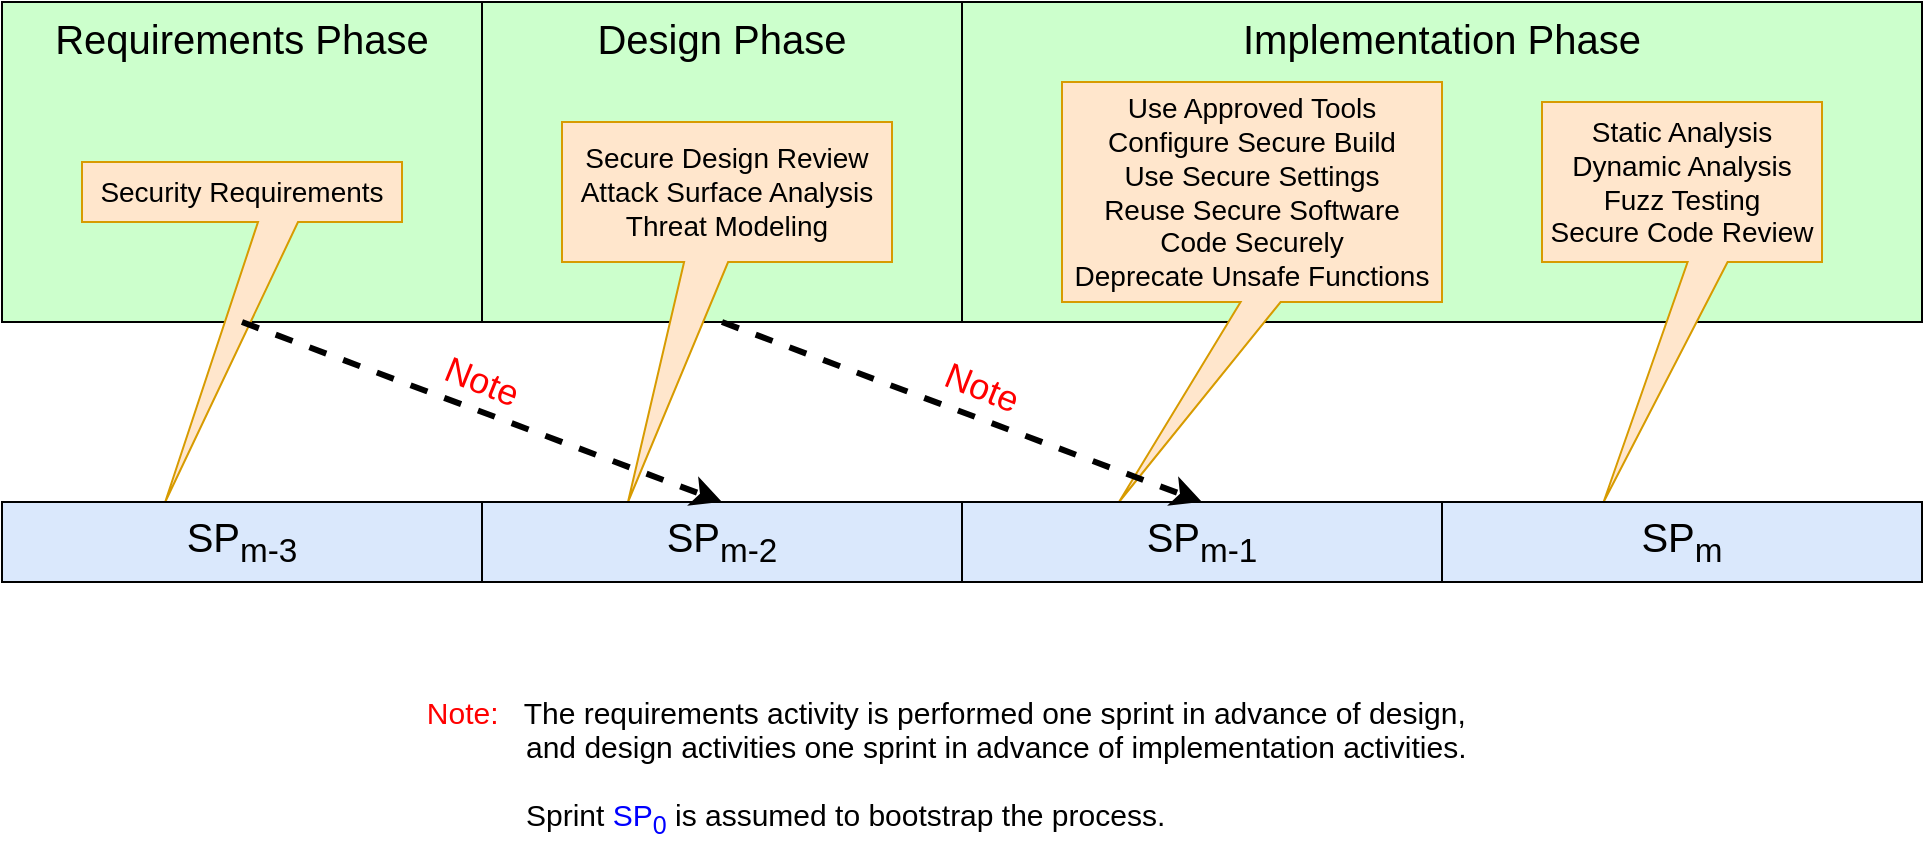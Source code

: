 <mxfile version="21.2.8" type="device" pages="3">
  <diagram id="L92bN-5wrY3Ym5th7W7Z" name="sprint-level alignment">
    <mxGraphModel dx="1292" dy="880" grid="1" gridSize="10" guides="1" tooltips="1" connect="1" arrows="1" fold="1" page="0" pageScale="1" pageWidth="1100" pageHeight="850" math="0" shadow="0">
      <root>
        <mxCell id="0" />
        <mxCell id="1" parent="0" />
        <mxCell id="xRzB9o6JKHVX008hZbFA-3" value="&lt;span style=&quot;font-size: 20px&quot;&gt;Implementation Phase&lt;/span&gt;" style="rounded=0;whiteSpace=wrap;html=1;fillColor=#ccffcc;strokeColor=#000000;verticalAlign=top;" parent="1" vertex="1">
          <mxGeometry x="610" y="260" width="480" height="160" as="geometry" />
        </mxCell>
        <mxCell id="xRzB9o6JKHVX008hZbFA-4" value="&lt;span style=&quot;font-size: 20px&quot;&gt;Design Phase&lt;/span&gt;" style="rounded=0;whiteSpace=wrap;html=1;fillColor=#ccffcc;strokeColor=#000000;verticalAlign=top;" parent="1" vertex="1">
          <mxGeometry x="370" y="260" width="240" height="160" as="geometry" />
        </mxCell>
        <mxCell id="xRzB9o6JKHVX008hZbFA-2" value="&lt;span style=&quot;font-size: 20px&quot;&gt;Requirements Phase&lt;/span&gt;" style="rounded=0;whiteSpace=wrap;html=1;fillColor=#ccffcc;strokeColor=#000000;verticalAlign=top;" parent="1" vertex="1">
          <mxGeometry x="130" y="260" width="240" height="160" as="geometry" />
        </mxCell>
        <mxCell id="xRzB9o6JKHVX008hZbFA-11" value="&lt;font style=&quot;font-size: 14px;&quot;&gt;Security Requirements&lt;/font&gt;" style="shape=callout;whiteSpace=wrap;html=1;perimeter=calloutPerimeter;strokeColor=#d79b00;position2=0.26;size=140;position=0.55;fillColor=#ffe6cc;" parent="1" vertex="1">
          <mxGeometry x="170" y="340" width="160" height="170" as="geometry" />
        </mxCell>
        <mxCell id="xRzB9o6JKHVX008hZbFA-12" value="&lt;font style=&quot;font-size: 14px;&quot;&gt;Secure Design Review&lt;br&gt;Attack Surface Analysis&lt;br&gt;Threat Modeling&lt;/font&gt;" style="shape=callout;whiteSpace=wrap;html=1;perimeter=calloutPerimeter;strokeColor=#d79b00;position2=0.2;size=120;position=0.37;fillColor=#ffe6cc;base=22;" parent="1" vertex="1">
          <mxGeometry x="410" y="320" width="165" height="190" as="geometry" />
        </mxCell>
        <mxCell id="xRzB9o6JKHVX008hZbFA-13" value="&lt;div style=&quot;border-color: var(--border-color); font-size: 14px;&quot;&gt;&lt;span style=&quot;background-color: initial;&quot;&gt;&lt;font style=&quot;font-size: 14px;&quot;&gt;Static Analysis&lt;/font&gt;&lt;/span&gt;&lt;/div&gt;&lt;div style=&quot;border-color: var(--border-color); font-size: 14px;&quot;&gt;&lt;span style=&quot;border-color: var(--border-color);&quot;&gt;&lt;font style=&quot;font-size: 14px;&quot;&gt;Dynamic Analysis&lt;/font&gt;&lt;/span&gt;&lt;/div&gt;&lt;div style=&quot;border-color: var(--border-color); font-size: 14px;&quot;&gt;&lt;span style=&quot;border-color: var(--border-color);&quot;&gt;&lt;font style=&quot;font-size: 14px;&quot;&gt;Fuzz Testing&lt;/font&gt;&lt;/span&gt;&lt;/div&gt;&lt;div style=&quot;border-color: var(--border-color); font-size: 14px;&quot;&gt;&lt;font style=&quot;font-size: 14px;&quot;&gt;Secure Code Review&lt;/font&gt;&lt;/div&gt;" style="shape=callout;whiteSpace=wrap;html=1;perimeter=calloutPerimeter;strokeColor=#d79b00;position2=0.22;size=120;position=0.52;fillColor=#ffe6cc;base=20;" parent="1" vertex="1">
          <mxGeometry x="900" y="310" width="140" height="200" as="geometry" />
        </mxCell>
        <mxCell id="yEyZO0CaVLPl9Ij1KaHP-2" value="&lt;div style=&quot;border-color: var(--border-color); font-size: 14px;&quot;&gt;&lt;div style=&quot;border-color: var(--border-color);&quot;&gt;Use Approved Tools&lt;/div&gt;&lt;div style=&quot;border-color: var(--border-color);&quot;&gt;Configure Secure Build&lt;/div&gt;&lt;div style=&quot;border-color: var(--border-color);&quot;&gt;Use Secure Settings&lt;/div&gt;&lt;div style=&quot;border-color: var(--border-color);&quot;&gt;Reuse Secure Software&lt;/div&gt;&lt;div style=&quot;border-color: var(--border-color);&quot;&gt;Code Securely&lt;/div&gt;&lt;div style=&quot;border-color: var(--border-color);&quot;&gt;&lt;span style=&quot;border-color: var(--border-color);&quot;&gt;Deprecate Unsafe Functions&lt;/span&gt;&lt;/div&gt;&lt;/div&gt;" style="shape=callout;whiteSpace=wrap;html=1;perimeter=calloutPerimeter;strokeColor=#d79b00;position2=0.15;size=100;position=0.47;fillColor=#ffe6cc;base=20;" parent="1" vertex="1">
          <mxGeometry x="660" y="300" width="190" height="210" as="geometry" />
        </mxCell>
        <mxCell id="xRzB9o6JKHVX008hZbFA-1" value="&lt;font style=&quot;font-size: 20px&quot;&gt;SP&lt;sub&gt;m-3&lt;/sub&gt;&lt;/font&gt;" style="rounded=0;whiteSpace=wrap;html=1;fillColor=#dae8fc;" parent="1" vertex="1">
          <mxGeometry x="130" y="510" width="240" height="40" as="geometry" />
        </mxCell>
        <mxCell id="xRzB9o6JKHVX008hZbFA-5" value="&lt;font style=&quot;font-size: 20px&quot;&gt;SP&lt;sub&gt;m-2&lt;/sub&gt;&lt;/font&gt;" style="rounded=0;whiteSpace=wrap;html=1;fillColor=#dae8fc;" parent="1" vertex="1">
          <mxGeometry x="370" y="510" width="240" height="40" as="geometry" />
        </mxCell>
        <mxCell id="xRzB9o6JKHVX008hZbFA-6" value="&lt;font style=&quot;font-size: 20px&quot;&gt;SP&lt;sub&gt;m-1&lt;/sub&gt;&lt;/font&gt;" style="rounded=0;whiteSpace=wrap;html=1;fillColor=#dae8fc;" parent="1" vertex="1">
          <mxGeometry x="610" y="510" width="240" height="40" as="geometry" />
        </mxCell>
        <mxCell id="xRzB9o6JKHVX008hZbFA-7" value="" style="endArrow=classic;html=1;exitX=0.5;exitY=1;exitDx=0;exitDy=0;entryX=0.5;entryY=0;entryDx=0;entryDy=0;dashed=1;strokeWidth=3;" parent="1" source="xRzB9o6JKHVX008hZbFA-2" target="xRzB9o6JKHVX008hZbFA-5" edge="1">
          <mxGeometry width="50" height="50" relative="1" as="geometry">
            <mxPoint x="410" y="770" as="sourcePoint" />
            <mxPoint x="460" y="720" as="targetPoint" />
          </mxGeometry>
        </mxCell>
        <mxCell id="xRzB9o6JKHVX008hZbFA-9" value="" style="endArrow=classic;html=1;exitX=0.5;exitY=1;exitDx=0;exitDy=0;entryX=0.5;entryY=0;entryDx=0;entryDy=0;dashed=1;strokeWidth=3;" parent="1" source="xRzB9o6JKHVX008hZbFA-4" target="xRzB9o6JKHVX008hZbFA-6" edge="1">
          <mxGeometry width="50" height="50" relative="1" as="geometry">
            <mxPoint x="490" y="440" as="sourcePoint" />
            <mxPoint x="730" y="530" as="targetPoint" />
          </mxGeometry>
        </mxCell>
        <mxCell id="m35iefhiHcukXngKLXXW-1" value="&lt;font style=&quot;font-size: 18px;&quot; color=&quot;#ff0000&quot;&gt;Note&lt;/font&gt;" style="text;html=1;strokeColor=none;fillColor=none;align=center;verticalAlign=middle;whiteSpace=wrap;rounded=0;rotation=22;" vertex="1" parent="1">
          <mxGeometry x="340" y="440" width="60" height="20" as="geometry" />
        </mxCell>
        <mxCell id="m35iefhiHcukXngKLXXW-2" value="&lt;font style=&quot;font-size: 18px;&quot; color=&quot;#ff0000&quot;&gt;Note&lt;/font&gt;" style="text;html=1;strokeColor=none;fillColor=none;align=center;verticalAlign=middle;whiteSpace=wrap;rounded=0;rotation=22;" vertex="1" parent="1">
          <mxGeometry x="590" y="443" width="60" height="20" as="geometry" />
        </mxCell>
        <mxCell id="-5Op6Tbm50JIl3acv1TC-1" value="note" parent="0" />
        <mxCell id="-5Op6Tbm50JIl3acv1TC-2" value="&lt;p style=&quot;line-height: normal; margin-top: 0pt; margin-bottom: 0pt; margin-right: 0in; text-indent: -0.69in; text-align: left; unicode-bidi: embed; font-size: 15px;&quot;&gt;&lt;span style=&quot;font-variant: normal; color: red; text-transform: none; font-style: normal;&quot;&gt;&amp;nbsp; &amp;nbsp; Note:&lt;span style=&quot;mso-tab-count:&lt;br/&gt;1&quot;&gt;&amp;nbsp; &amp;nbsp;&lt;/span&gt;&lt;/span&gt;&lt;span style=&quot;text-transform: none; font-weight: normal;&quot;&gt;The requirements activity is performed one sprint in advance of design,&lt;br&gt;and design activities one sprint in advance of implementation activities.&lt;br&gt;&lt;br&gt;Sprint&lt;/span&gt;&lt;span style=&quot;color: blue; text-transform: none; font-weight: normal;&quot;&gt; &lt;/span&gt;&lt;font style=&quot;font-size: 15px;&quot; color=&quot;#0000ff&quot;&gt;&lt;span style=&quot;text-transform: none; font-weight: normal;&quot;&gt;SP&lt;/span&gt;&lt;span style=&quot;font-variant: normal; font-weight: normal; font-style: normal;&quot;&gt;&lt;sub style=&quot;&quot;&gt;0&lt;/sub&gt;&lt;/span&gt;&lt;/font&gt;&lt;span style=&quot;font-variant: normal; text-transform: none; font-weight: normal;&quot;&gt; is assumed to bootstrap the process.&lt;/span&gt;&lt;/p&gt;" style="text;whiteSpace=wrap;html=1;" parent="-5Op6Tbm50JIl3acv1TC-1" vertex="1">
          <mxGeometry x="390" y="600" width="480" height="80" as="geometry" />
        </mxCell>
        <mxCell id="yEyZO0CaVLPl9Ij1KaHP-1" value="&lt;font style=&quot;font-size: 20px&quot;&gt;SP&lt;sub&gt;m&lt;/sub&gt;&lt;/font&gt;" style="rounded=0;whiteSpace=wrap;html=1;fillColor=#dae8fc;" parent="-5Op6Tbm50JIl3acv1TC-1" vertex="1">
          <mxGeometry x="850" y="510" width="240" height="40" as="geometry" />
        </mxCell>
      </root>
    </mxGraphModel>
  </diagram>
  <diagram id="o96QdWY0B0lx0bbx-CJo" name="sprint cadence">
    <mxGraphModel dx="892" dy="80" grid="1" gridSize="10" guides="1" tooltips="1" connect="1" arrows="1" fold="1" page="0" pageScale="1" pageWidth="850" pageHeight="1100" math="0" shadow="0">
      <root>
        <mxCell id="0" />
        <mxCell id="1" parent="0" />
        <mxCell id="VZBo6chZizv4vE-CezM8-1" value="&lt;font style=&quot;font-size: 20px&quot;&gt;SP&lt;sub&gt;m&lt;/sub&gt;&lt;/font&gt;" style="rounded=0;whiteSpace=wrap;html=1;fillColor=#dae8fc;" parent="1" vertex="1">
          <mxGeometry x="760" y="1010" width="120" height="40" as="geometry" />
        </mxCell>
        <mxCell id="VZBo6chZizv4vE-CezM8-2" value="&lt;span style=&quot;font-size: 20px&quot;&gt;M&lt;/span&gt;&lt;span style=&quot;font-size: 16.667px;&quot;&gt;&lt;sub&gt;0&lt;/sub&gt;&lt;/span&gt;" style="rounded=0;whiteSpace=wrap;html=1;fillColor=#ccffcc;strokeColor=#000000;" parent="1" vertex="1">
          <mxGeometry x="760" y="960" width="160" height="40" as="geometry" />
        </mxCell>
        <mxCell id="VZBo6chZizv4vE-CezM8-3" value="&lt;span style=&quot;font-size: 20px&quot;&gt;M&lt;sub&gt;2&lt;/sub&gt;&lt;/span&gt;" style="rounded=0;whiteSpace=wrap;html=1;fillColor=#ccffcc;strokeColor=#000000;" parent="1" vertex="1">
          <mxGeometry x="1080" y="960" width="160" height="40" as="geometry" />
        </mxCell>
        <mxCell id="VZBo6chZizv4vE-CezM8-4" value="&lt;span style=&quot;font-size: 20px&quot;&gt;M&lt;sub&gt;1&lt;/sub&gt;&lt;/span&gt;" style="rounded=0;whiteSpace=wrap;html=1;fillColor=#ccffcc;strokeColor=#000000;" parent="1" vertex="1">
          <mxGeometry x="920" y="960" width="160" height="40" as="geometry" />
        </mxCell>
        <mxCell id="VZBo6chZizv4vE-CezM8-5" value="&lt;font style=&quot;font-size: 20px&quot;&gt;SP&lt;sub&gt;m+1&lt;/sub&gt;&lt;/font&gt;" style="rounded=0;whiteSpace=wrap;html=1;fillColor=#dae8fc;" parent="1" vertex="1">
          <mxGeometry x="880" y="1010" width="120" height="40" as="geometry" />
        </mxCell>
        <mxCell id="VZBo6chZizv4vE-CezM8-6" value="&lt;font style=&quot;font-size: 20px&quot;&gt;SP&lt;sub&gt;m+2&lt;/sub&gt;&lt;/font&gt;" style="rounded=0;whiteSpace=wrap;html=1;fillColor=#dae8fc;" parent="1" vertex="1">
          <mxGeometry x="1000" y="1010" width="120" height="40" as="geometry" />
        </mxCell>
        <mxCell id="VZBo6chZizv4vE-CezM8-12" value="&lt;span style=&quot;font-size: 20px&quot;&gt;SI&lt;sub&gt;n&lt;/sub&gt;&lt;/span&gt;" style="rounded=0;whiteSpace=wrap;html=1;fillColor=#FFF4C3;strokeColor=#000000;" parent="1" vertex="1">
          <mxGeometry x="760" y="910" width="480" height="40" as="geometry" />
        </mxCell>
        <mxCell id="VZBo6chZizv4vE-CezM8-13" value="&lt;span style=&quot;font-size: 20px&quot;&gt;SI&lt;sub&gt;n+2&lt;/sub&gt;&lt;/span&gt;" style="rounded=0;whiteSpace=wrap;html=1;fillColor=#FFF4C3;strokeColor=#000000;" parent="1" vertex="1">
          <mxGeometry x="1720" y="910" width="480" height="40" as="geometry" />
        </mxCell>
        <mxCell id="VZBo6chZizv4vE-CezM8-14" value="&lt;span style=&quot;font-size: 20px&quot;&gt;SI&lt;sub&gt;n+1&lt;/sub&gt;&lt;/span&gt;" style="rounded=0;whiteSpace=wrap;html=1;fillColor=#FFF4C3;strokeColor=#000000;" parent="1" vertex="1">
          <mxGeometry x="1240" y="910" width="480" height="40" as="geometry" />
        </mxCell>
        <mxCell id="VZBo6chZizv4vE-CezM8-15" value="&lt;span style=&quot;font-size: 20px&quot;&gt;SI&lt;sub&gt;n+3&lt;/sub&gt;&lt;/span&gt;" style="rounded=0;whiteSpace=wrap;html=1;fillColor=#FFF4C3;strokeColor=#000000;" parent="1" vertex="1">
          <mxGeometry x="2200" y="910" width="480" height="40" as="geometry" />
        </mxCell>
        <mxCell id="VZBo6chZizv4vE-CezM8-16" value="&lt;span style=&quot;font-size: 20px&quot;&gt;M&lt;/span&gt;&lt;span style=&quot;font-size: 16.667px;&quot;&gt;&lt;sub&gt;0&lt;/sub&gt;&lt;/span&gt;" style="rounded=0;whiteSpace=wrap;html=1;fillColor=#ccffcc;strokeColor=#000000;" parent="1" vertex="1">
          <mxGeometry x="1240" y="960" width="160" height="40" as="geometry" />
        </mxCell>
        <mxCell id="VZBo6chZizv4vE-CezM8-17" value="&lt;span style=&quot;font-size: 20px&quot;&gt;M&lt;sub&gt;2&lt;/sub&gt;&lt;/span&gt;" style="rounded=0;whiteSpace=wrap;html=1;fillColor=#ccffcc;strokeColor=#000000;" parent="1" vertex="1">
          <mxGeometry x="1560" y="960" width="160" height="40" as="geometry" />
        </mxCell>
        <mxCell id="VZBo6chZizv4vE-CezM8-18" value="&lt;span style=&quot;font-size: 20px&quot;&gt;M&lt;sub&gt;1&lt;/sub&gt;&lt;/span&gt;" style="rounded=0;whiteSpace=wrap;html=1;fillColor=#ccffcc;strokeColor=#000000;" parent="1" vertex="1">
          <mxGeometry x="1400" y="960" width="160" height="40" as="geometry" />
        </mxCell>
        <mxCell id="VZBo6chZizv4vE-CezM8-19" value="&lt;span style=&quot;font-size: 20px&quot;&gt;M&lt;/span&gt;&lt;span style=&quot;font-size: 16.667px;&quot;&gt;&lt;sub&gt;0&lt;/sub&gt;&lt;/span&gt;" style="rounded=0;whiteSpace=wrap;html=1;fillColor=#ccffcc;strokeColor=#000000;" parent="1" vertex="1">
          <mxGeometry x="1720" y="960" width="160" height="40" as="geometry" />
        </mxCell>
        <mxCell id="VZBo6chZizv4vE-CezM8-20" value="&lt;span style=&quot;font-size: 20px&quot;&gt;M&lt;sub&gt;2&lt;/sub&gt;&lt;/span&gt;" style="rounded=0;whiteSpace=wrap;html=1;fillColor=#ccffcc;strokeColor=#000000;" parent="1" vertex="1">
          <mxGeometry x="2040" y="960" width="160" height="40" as="geometry" />
        </mxCell>
        <mxCell id="VZBo6chZizv4vE-CezM8-21" value="&lt;span style=&quot;font-size: 20px&quot;&gt;M&lt;sub&gt;1&lt;/sub&gt;&lt;/span&gt;" style="rounded=0;whiteSpace=wrap;html=1;fillColor=#ccffcc;strokeColor=#000000;" parent="1" vertex="1">
          <mxGeometry x="1880" y="960" width="160" height="40" as="geometry" />
        </mxCell>
        <mxCell id="VZBo6chZizv4vE-CezM8-22" value="&lt;span style=&quot;font-size: 20px&quot;&gt;M&lt;/span&gt;&lt;span style=&quot;font-size: 16.667px;&quot;&gt;&lt;sub&gt;0&lt;/sub&gt;&lt;/span&gt;" style="rounded=0;whiteSpace=wrap;html=1;fillColor=#ccffcc;strokeColor=#000000;" parent="1" vertex="1">
          <mxGeometry x="2200" y="960" width="160" height="40" as="geometry" />
        </mxCell>
        <mxCell id="VZBo6chZizv4vE-CezM8-23" value="&lt;span style=&quot;font-size: 20px&quot;&gt;M&lt;sub&gt;2&lt;/sub&gt;&lt;/span&gt;" style="rounded=0;whiteSpace=wrap;html=1;fillColor=#ccffcc;strokeColor=#000000;" parent="1" vertex="1">
          <mxGeometry x="2520" y="960" width="160" height="40" as="geometry" />
        </mxCell>
        <mxCell id="VZBo6chZizv4vE-CezM8-24" value="&lt;span style=&quot;font-size: 20px&quot;&gt;M&lt;sub&gt;1&lt;/sub&gt;&lt;/span&gt;" style="rounded=0;whiteSpace=wrap;html=1;fillColor=#ccffcc;strokeColor=#000000;" parent="1" vertex="1">
          <mxGeometry x="2360" y="960" width="160" height="40" as="geometry" />
        </mxCell>
        <mxCell id="VZBo6chZizv4vE-CezM8-25" value="&lt;font style=&quot;font-size: 20px&quot;&gt;SP&lt;sub&gt;m&lt;/sub&gt;&lt;/font&gt;" style="rounded=0;whiteSpace=wrap;html=1;fillColor=#dae8fc;" parent="1" vertex="1">
          <mxGeometry x="760" y="1230" width="80" height="40" as="geometry" />
        </mxCell>
        <mxCell id="VZBo6chZizv4vE-CezM8-26" value="&lt;font style=&quot;font-size: 20px&quot;&gt;SP&lt;sub&gt;m+1&lt;/sub&gt;&lt;/font&gt;" style="rounded=0;whiteSpace=wrap;html=1;fillColor=#dae8fc;" parent="1" vertex="1">
          <mxGeometry x="840" y="1230" width="80" height="40" as="geometry" />
        </mxCell>
        <mxCell id="VZBo6chZizv4vE-CezM8-27" value="&lt;font style=&quot;font-size: 20px&quot;&gt;SP&lt;sub&gt;m+2&lt;/sub&gt;&lt;/font&gt;" style="rounded=0;whiteSpace=wrap;html=1;fillColor=#dae8fc;" parent="1" vertex="1">
          <mxGeometry x="920" y="1230" width="80" height="40" as="geometry" />
        </mxCell>
        <mxCell id="VZBo6chZizv4vE-CezM8-28" value="&lt;font style=&quot;font-size: 20px&quot;&gt;SP&lt;sub&gt;m+3&lt;/sub&gt;&lt;/font&gt;" style="rounded=0;whiteSpace=wrap;html=1;fillColor=#dae8fc;" parent="1" vertex="1">
          <mxGeometry x="1000" y="1230" width="80" height="40" as="geometry" />
        </mxCell>
        <mxCell id="VZBo6chZizv4vE-CezM8-29" value="&lt;font style=&quot;font-size: 20px&quot;&gt;SP&lt;sub&gt;m+4&lt;/sub&gt;&lt;/font&gt;" style="rounded=0;whiteSpace=wrap;html=1;fillColor=#dae8fc;" parent="1" vertex="1">
          <mxGeometry x="1080" y="1230" width="80" height="40" as="geometry" />
        </mxCell>
        <mxCell id="VZBo6chZizv4vE-CezM8-30" value="&lt;font style=&quot;font-size: 20px&quot;&gt;SP&lt;sub&gt;m+5&lt;/sub&gt;&lt;/font&gt;" style="rounded=0;whiteSpace=wrap;html=1;fillColor=#dae8fc;" parent="1" vertex="1">
          <mxGeometry x="1160" y="1230" width="80" height="40" as="geometry" />
        </mxCell>
        <mxCell id="VZBo6chZizv4vE-CezM8-31" value="&lt;font style=&quot;font-size: 20px&quot;&gt;SP&lt;sub&gt;m+3&lt;/sub&gt;&lt;/font&gt;" style="rounded=0;whiteSpace=wrap;html=1;fillColor=#dae8fc;" parent="1" vertex="1">
          <mxGeometry x="1120" y="1010" width="120" height="40" as="geometry" />
        </mxCell>
        <mxCell id="I1y_XroyzLI6XQ8AGOqx-2" value="&lt;font style=&quot;font-size: 16px;&quot;&gt;design&lt;/font&gt;" style="rounded=0;whiteSpace=wrap;html=1;fillColor=#CCCCFF;" parent="1" vertex="1">
          <mxGeometry x="760" y="1280" width="80" height="40" as="geometry" />
        </mxCell>
        <mxCell id="RAWwMJ1mJM9-SF2o9ze5-3" value="&lt;font style=&quot;font-size: 16px;&quot;&gt;implement&lt;/font&gt;" style="rounded=0;whiteSpace=wrap;html=1;fillColor=#CCCCFF;" parent="1" vertex="1">
          <mxGeometry x="840" y="1280" width="80" height="40" as="geometry" />
        </mxCell>
        <mxCell id="RAWwMJ1mJM9-SF2o9ze5-4" value="&lt;font style=&quot;font-size: 16px;&quot;&gt;test&lt;/font&gt;" style="rounded=0;whiteSpace=wrap;html=1;fillColor=#CCCCFF;" parent="1" vertex="1">
          <mxGeometry x="920" y="1280" width="80" height="40" as="geometry" />
        </mxCell>
        <mxCell id="RAWwMJ1mJM9-SF2o9ze5-14" value="&lt;span style=&quot;font-size: 20px;&quot;&gt;design&lt;/span&gt;" style="rounded=0;whiteSpace=wrap;html=1;fillColor=#9999FF;" parent="1" vertex="1">
          <mxGeometry x="1120" y="1060" width="120" height="40" as="geometry" />
        </mxCell>
        <mxCell id="RAWwMJ1mJM9-SF2o9ze5-15" value="&lt;span style=&quot;font-size: 20px;&quot;&gt;implement&lt;/span&gt;" style="rounded=0;whiteSpace=wrap;html=1;fillColor=#9999FF;" parent="1" vertex="1">
          <mxGeometry x="1240" y="1060" width="120" height="40" as="geometry" />
        </mxCell>
        <mxCell id="RAWwMJ1mJM9-SF2o9ze5-16" value="&lt;span style=&quot;font-size: 20px;&quot;&gt;test&lt;/span&gt;" style="rounded=0;whiteSpace=wrap;html=1;fillColor=#9999FF;" parent="1" vertex="1">
          <mxGeometry x="1360" y="1060" width="120" height="40" as="geometry" />
        </mxCell>
        <mxCell id="RAWwMJ1mJM9-SF2o9ze5-17" value="&lt;span style=&quot;font-size: 20px;&quot;&gt;design&lt;/span&gt;" style="rounded=0;whiteSpace=wrap;html=1;fillColor=#CCCCFF;" parent="1" vertex="1">
          <mxGeometry x="880" y="1100" width="120" height="40" as="geometry" />
        </mxCell>
        <mxCell id="RAWwMJ1mJM9-SF2o9ze5-18" value="&lt;span style=&quot;font-size: 20px;&quot;&gt;implement&lt;/span&gt;" style="rounded=0;whiteSpace=wrap;html=1;fillColor=#CCCCFF;" parent="1" vertex="1">
          <mxGeometry x="1000" y="1100" width="120" height="40" as="geometry" />
        </mxCell>
        <mxCell id="RAWwMJ1mJM9-SF2o9ze5-19" value="&lt;span style=&quot;font-size: 20px;&quot;&gt;test&lt;/span&gt;" style="rounded=0;whiteSpace=wrap;html=1;fillColor=#CCCCFF;" parent="1" vertex="1">
          <mxGeometry x="1120" y="1100" width="120" height="40" as="geometry" />
        </mxCell>
        <mxCell id="RAWwMJ1mJM9-SF2o9ze5-20" value="&lt;span style=&quot;font-size: 20px;&quot;&gt;design&lt;/span&gt;" style="rounded=0;whiteSpace=wrap;html=1;fillColor=#9999FF;" parent="1" vertex="1">
          <mxGeometry x="1240" y="1100" width="120" height="40" as="geometry" />
        </mxCell>
        <mxCell id="RAWwMJ1mJM9-SF2o9ze5-21" value="&lt;span style=&quot;font-size: 20px;&quot;&gt;implement&lt;/span&gt;" style="rounded=0;whiteSpace=wrap;html=1;fillColor=#9999FF;" parent="1" vertex="1">
          <mxGeometry x="1360" y="1100" width="120" height="40" as="geometry" />
        </mxCell>
        <mxCell id="RAWwMJ1mJM9-SF2o9ze5-22" value="&lt;span style=&quot;font-size: 20px;&quot;&gt;test&lt;/span&gt;" style="rounded=0;whiteSpace=wrap;html=1;fillColor=#9999FF;" parent="1" vertex="1">
          <mxGeometry x="1480" y="1100" width="120" height="40" as="geometry" />
        </mxCell>
        <mxCell id="RAWwMJ1mJM9-SF2o9ze5-23" value="&lt;span style=&quot;font-size: 20px;&quot;&gt;design&lt;/span&gt;" style="rounded=0;whiteSpace=wrap;html=1;fillColor=#CCCCFF;" parent="1" vertex="1">
          <mxGeometry x="1000" y="1140" width="120" height="40" as="geometry" />
        </mxCell>
        <mxCell id="RAWwMJ1mJM9-SF2o9ze5-24" value="&lt;span style=&quot;font-size: 20px;&quot;&gt;implement&lt;/span&gt;" style="rounded=0;whiteSpace=wrap;html=1;fillColor=#CCCCFF;" parent="1" vertex="1">
          <mxGeometry x="1120" y="1140" width="120" height="40" as="geometry" />
        </mxCell>
        <mxCell id="RAWwMJ1mJM9-SF2o9ze5-25" value="&lt;span style=&quot;font-size: 20px;&quot;&gt;test&lt;/span&gt;" style="rounded=0;whiteSpace=wrap;html=1;fillColor=#CCCCFF;" parent="1" vertex="1">
          <mxGeometry x="1240" y="1140" width="120" height="40" as="geometry" />
        </mxCell>
        <mxCell id="RAWwMJ1mJM9-SF2o9ze5-26" value="&lt;span style=&quot;font-size: 20px;&quot;&gt;design&lt;/span&gt;" style="rounded=0;whiteSpace=wrap;html=1;fillColor=#9999FF;" parent="1" vertex="1">
          <mxGeometry x="1360" y="1140" width="120" height="40" as="geometry" />
        </mxCell>
        <mxCell id="RAWwMJ1mJM9-SF2o9ze5-27" value="&lt;span style=&quot;font-size: 20px;&quot;&gt;implement&lt;/span&gt;" style="rounded=0;whiteSpace=wrap;html=1;fillColor=#9999FF;" parent="1" vertex="1">
          <mxGeometry x="1480" y="1140" width="120" height="40" as="geometry" />
        </mxCell>
        <mxCell id="RAWwMJ1mJM9-SF2o9ze5-28" value="&lt;span style=&quot;font-size: 20px;&quot;&gt;test&lt;/span&gt;" style="rounded=0;whiteSpace=wrap;html=1;fillColor=#9999FF;" parent="1" vertex="1">
          <mxGeometry x="1600" y="1140" width="120" height="40" as="geometry" />
        </mxCell>
        <mxCell id="RAWwMJ1mJM9-SF2o9ze5-29" value="&lt;span style=&quot;font-size: 20px;&quot;&gt;design&lt;/span&gt;" style="rounded=0;whiteSpace=wrap;html=1;fillColor=#CCCCFF;" parent="1" vertex="1">
          <mxGeometry x="1120" y="1180" width="120" height="40" as="geometry" />
        </mxCell>
        <mxCell id="RAWwMJ1mJM9-SF2o9ze5-30" value="&lt;span style=&quot;font-size: 20px;&quot;&gt;implement&lt;/span&gt;" style="rounded=0;whiteSpace=wrap;html=1;fillColor=#CCCCFF;" parent="1" vertex="1">
          <mxGeometry x="1240" y="1180" width="120" height="40" as="geometry" />
        </mxCell>
        <mxCell id="RAWwMJ1mJM9-SF2o9ze5-31" value="&lt;span style=&quot;font-size: 20px;&quot;&gt;test&lt;/span&gt;" style="rounded=0;whiteSpace=wrap;html=1;fillColor=#CCCCFF;" parent="1" vertex="1">
          <mxGeometry x="1360" y="1180" width="120" height="40" as="geometry" />
        </mxCell>
        <mxCell id="RAWwMJ1mJM9-SF2o9ze5-32" value="&lt;span style=&quot;font-size: 20px;&quot;&gt;design&lt;/span&gt;" style="rounded=0;whiteSpace=wrap;html=1;fillColor=#9999FF;" parent="1" vertex="1">
          <mxGeometry x="1480" y="1180" width="120" height="40" as="geometry" />
        </mxCell>
        <mxCell id="RAWwMJ1mJM9-SF2o9ze5-33" value="&lt;span style=&quot;font-size: 20px;&quot;&gt;implement&lt;/span&gt;" style="rounded=0;whiteSpace=wrap;html=1;fillColor=#9999FF;" parent="1" vertex="1">
          <mxGeometry x="1600" y="1180" width="120" height="40" as="geometry" />
        </mxCell>
        <mxCell id="RAWwMJ1mJM9-SF2o9ze5-34" value="&lt;span style=&quot;font-size: 20px;&quot;&gt;test&lt;/span&gt;" style="rounded=0;whiteSpace=wrap;html=1;fillColor=#9999FF;" parent="1" vertex="1">
          <mxGeometry x="1720" y="1180" width="120" height="40" as="geometry" />
        </mxCell>
        <mxCell id="RAWwMJ1mJM9-SF2o9ze5-35" value="&lt;span style=&quot;font-size: 20px;&quot;&gt;design&lt;/span&gt;" style="rounded=0;whiteSpace=wrap;html=1;fillColor=#CCCCFF;" parent="1" vertex="1">
          <mxGeometry x="1480" y="1060" width="120" height="40" as="geometry" />
        </mxCell>
        <mxCell id="RAWwMJ1mJM9-SF2o9ze5-36" value="&lt;span style=&quot;font-size: 20px;&quot;&gt;implement&lt;/span&gt;" style="rounded=0;whiteSpace=wrap;html=1;fillColor=#CCCCFF;" parent="1" vertex="1">
          <mxGeometry x="1600" y="1060" width="120" height="40" as="geometry" />
        </mxCell>
        <mxCell id="RAWwMJ1mJM9-SF2o9ze5-37" value="&lt;span style=&quot;font-size: 20px;&quot;&gt;test&lt;/span&gt;" style="rounded=0;whiteSpace=wrap;html=1;fillColor=#CCCCFF;" parent="1" vertex="1">
          <mxGeometry x="1720" y="1060" width="120" height="40" as="geometry" />
        </mxCell>
        <mxCell id="RAWwMJ1mJM9-SF2o9ze5-38" value="&lt;span style=&quot;font-size: 20px;&quot;&gt;design&lt;/span&gt;" style="rounded=0;whiteSpace=wrap;html=1;fillColor=#9999FF;" parent="1" vertex="1">
          <mxGeometry x="1840" y="1060" width="120" height="40" as="geometry" />
        </mxCell>
        <mxCell id="RAWwMJ1mJM9-SF2o9ze5-39" value="&lt;span style=&quot;font-size: 20px;&quot;&gt;implement&lt;/span&gt;" style="rounded=0;whiteSpace=wrap;html=1;fillColor=#9999FF;" parent="1" vertex="1">
          <mxGeometry x="1960" y="1060" width="120" height="40" as="geometry" />
        </mxCell>
        <mxCell id="RAWwMJ1mJM9-SF2o9ze5-40" value="&lt;span style=&quot;font-size: 20px;&quot;&gt;test&lt;/span&gt;" style="rounded=0;whiteSpace=wrap;html=1;fillColor=#9999FF;" parent="1" vertex="1">
          <mxGeometry x="2080" y="1060" width="120" height="40" as="geometry" />
        </mxCell>
        <mxCell id="RAWwMJ1mJM9-SF2o9ze5-41" value="&lt;span style=&quot;font-size: 20px;&quot;&gt;design&lt;/span&gt;" style="rounded=0;whiteSpace=wrap;html=1;fillColor=#CCCCFF;" parent="1" vertex="1">
          <mxGeometry x="1600" y="1100" width="120" height="40" as="geometry" />
        </mxCell>
        <mxCell id="RAWwMJ1mJM9-SF2o9ze5-42" value="&lt;span style=&quot;font-size: 20px;&quot;&gt;implement&lt;/span&gt;" style="rounded=0;whiteSpace=wrap;html=1;fillColor=#CCCCFF;" parent="1" vertex="1">
          <mxGeometry x="1720" y="1100" width="120" height="40" as="geometry" />
        </mxCell>
        <mxCell id="RAWwMJ1mJM9-SF2o9ze5-43" value="&lt;span style=&quot;font-size: 20px;&quot;&gt;test&lt;/span&gt;" style="rounded=0;whiteSpace=wrap;html=1;fillColor=#CCCCFF;" parent="1" vertex="1">
          <mxGeometry x="1840" y="1100" width="120" height="40" as="geometry" />
        </mxCell>
        <mxCell id="RAWwMJ1mJM9-SF2o9ze5-44" value="&lt;span style=&quot;font-size: 20px;&quot;&gt;design&lt;/span&gt;" style="rounded=0;whiteSpace=wrap;html=1;fillColor=#9999FF;" parent="1" vertex="1">
          <mxGeometry x="1960" y="1100" width="120" height="40" as="geometry" />
        </mxCell>
        <mxCell id="RAWwMJ1mJM9-SF2o9ze5-45" value="&lt;span style=&quot;font-size: 20px;&quot;&gt;implement&lt;/span&gt;" style="rounded=0;whiteSpace=wrap;html=1;fillColor=#9999FF;" parent="1" vertex="1">
          <mxGeometry x="2080" y="1100" width="120" height="40" as="geometry" />
        </mxCell>
        <mxCell id="RAWwMJ1mJM9-SF2o9ze5-46" value="&lt;span style=&quot;font-size: 20px;&quot;&gt;test&lt;/span&gt;" style="rounded=0;whiteSpace=wrap;html=1;fillColor=#9999FF;" parent="1" vertex="1">
          <mxGeometry x="2200" y="1100" width="120" height="40" as="geometry" />
        </mxCell>
        <mxCell id="RAWwMJ1mJM9-SF2o9ze5-47" value="&lt;span style=&quot;font-size: 20px;&quot;&gt;design&lt;/span&gt;" style="rounded=0;whiteSpace=wrap;html=1;fillColor=#CCCCFF;" parent="1" vertex="1">
          <mxGeometry x="1720" y="1140" width="120" height="40" as="geometry" />
        </mxCell>
        <mxCell id="RAWwMJ1mJM9-SF2o9ze5-48" value="&lt;span style=&quot;font-size: 20px;&quot;&gt;implement&lt;/span&gt;" style="rounded=0;whiteSpace=wrap;html=1;fillColor=#CCCCFF;" parent="1" vertex="1">
          <mxGeometry x="1840" y="1140" width="120" height="40" as="geometry" />
        </mxCell>
        <mxCell id="RAWwMJ1mJM9-SF2o9ze5-49" value="&lt;span style=&quot;font-size: 20px;&quot;&gt;test&lt;/span&gt;" style="rounded=0;whiteSpace=wrap;html=1;fillColor=#CCCCFF;" parent="1" vertex="1">
          <mxGeometry x="1960" y="1140" width="120" height="40" as="geometry" />
        </mxCell>
        <mxCell id="RAWwMJ1mJM9-SF2o9ze5-50" value="&lt;span style=&quot;font-size: 20px;&quot;&gt;design&lt;/span&gt;" style="rounded=0;whiteSpace=wrap;html=1;fillColor=#9999FF;" parent="1" vertex="1">
          <mxGeometry x="2080" y="1140" width="120" height="40" as="geometry" />
        </mxCell>
        <mxCell id="RAWwMJ1mJM9-SF2o9ze5-51" value="&lt;span style=&quot;font-size: 20px;&quot;&gt;implement&lt;/span&gt;" style="rounded=0;whiteSpace=wrap;html=1;fillColor=#9999FF;" parent="1" vertex="1">
          <mxGeometry x="2200" y="1140" width="120" height="40" as="geometry" />
        </mxCell>
        <mxCell id="RAWwMJ1mJM9-SF2o9ze5-52" value="&lt;span style=&quot;font-size: 20px;&quot;&gt;test&lt;/span&gt;" style="rounded=0;whiteSpace=wrap;html=1;fillColor=#9999FF;" parent="1" vertex="1">
          <mxGeometry x="2320" y="1140" width="120" height="40" as="geometry" />
        </mxCell>
        <mxCell id="RAWwMJ1mJM9-SF2o9ze5-53" value="&lt;span style=&quot;font-size: 20px;&quot;&gt;design&lt;/span&gt;" style="rounded=0;whiteSpace=wrap;html=1;fillColor=#CCCCFF;" parent="1" vertex="1">
          <mxGeometry x="1840" y="1180" width="120" height="40" as="geometry" />
        </mxCell>
        <mxCell id="RAWwMJ1mJM9-SF2o9ze5-54" value="&lt;span style=&quot;font-size: 20px;&quot;&gt;implement&lt;/span&gt;" style="rounded=0;whiteSpace=wrap;html=1;fillColor=#CCCCFF;" parent="1" vertex="1">
          <mxGeometry x="1960" y="1180" width="120" height="40" as="geometry" />
        </mxCell>
        <mxCell id="RAWwMJ1mJM9-SF2o9ze5-55" value="&lt;span style=&quot;font-size: 20px;&quot;&gt;test&lt;/span&gt;" style="rounded=0;whiteSpace=wrap;html=1;fillColor=#CCCCFF;" parent="1" vertex="1">
          <mxGeometry x="2080" y="1180" width="120" height="40" as="geometry" />
        </mxCell>
        <mxCell id="RAWwMJ1mJM9-SF2o9ze5-56" value="&lt;span style=&quot;font-size: 20px;&quot;&gt;design&lt;/span&gt;" style="rounded=0;whiteSpace=wrap;html=1;fillColor=#9999FF;" parent="1" vertex="1">
          <mxGeometry x="2200" y="1180" width="120" height="40" as="geometry" />
        </mxCell>
        <mxCell id="RAWwMJ1mJM9-SF2o9ze5-57" value="&lt;span style=&quot;font-size: 20px;&quot;&gt;implement&lt;/span&gt;" style="rounded=0;whiteSpace=wrap;html=1;fillColor=#9999FF;" parent="1" vertex="1">
          <mxGeometry x="2320" y="1180" width="120" height="40" as="geometry" />
        </mxCell>
        <mxCell id="RAWwMJ1mJM9-SF2o9ze5-58" value="&lt;span style=&quot;font-size: 20px;&quot;&gt;test&lt;/span&gt;" style="rounded=0;whiteSpace=wrap;html=1;fillColor=#9999FF;" parent="1" vertex="1">
          <mxGeometry x="2440" y="1180" width="120" height="40" as="geometry" />
        </mxCell>
        <mxCell id="RAWwMJ1mJM9-SF2o9ze5-59" value="&lt;span style=&quot;font-size: 20px;&quot;&gt;design&lt;/span&gt;" style="rounded=0;whiteSpace=wrap;html=1;fillColor=#CCCCFF;" parent="1" vertex="1">
          <mxGeometry x="2200" y="1060" width="120" height="40" as="geometry" />
        </mxCell>
        <mxCell id="RAWwMJ1mJM9-SF2o9ze5-60" value="&lt;span style=&quot;font-size: 20px;&quot;&gt;implement&lt;/span&gt;" style="rounded=0;whiteSpace=wrap;html=1;fillColor=#CCCCFF;" parent="1" vertex="1">
          <mxGeometry x="2320" y="1060" width="120" height="40" as="geometry" />
        </mxCell>
        <mxCell id="RAWwMJ1mJM9-SF2o9ze5-61" value="&lt;span style=&quot;font-size: 20px;&quot;&gt;test&lt;/span&gt;" style="rounded=0;whiteSpace=wrap;html=1;fillColor=#CCCCFF;" parent="1" vertex="1">
          <mxGeometry x="2440" y="1060" width="120" height="40" as="geometry" />
        </mxCell>
        <mxCell id="RAWwMJ1mJM9-SF2o9ze5-62" value="&lt;span style=&quot;font-size: 20px;&quot;&gt;design&lt;/span&gt;" style="rounded=0;whiteSpace=wrap;html=1;fillColor=#CCCCFF;" parent="1" vertex="1">
          <mxGeometry x="2320" y="1100" width="120" height="40" as="geometry" />
        </mxCell>
        <mxCell id="RAWwMJ1mJM9-SF2o9ze5-63" value="&lt;span style=&quot;font-size: 20px;&quot;&gt;implement&lt;/span&gt;" style="rounded=0;whiteSpace=wrap;html=1;fillColor=#CCCCFF;" parent="1" vertex="1">
          <mxGeometry x="2440" y="1100" width="120" height="40" as="geometry" />
        </mxCell>
        <mxCell id="RAWwMJ1mJM9-SF2o9ze5-64" value="&lt;span style=&quot;font-size: 20px;&quot;&gt;test&lt;/span&gt;" style="rounded=0;whiteSpace=wrap;html=1;fillColor=#CCCCFF;" parent="1" vertex="1">
          <mxGeometry x="2560" y="1100" width="120" height="40" as="geometry" />
        </mxCell>
        <mxCell id="RAWwMJ1mJM9-SF2o9ze5-72" value="&lt;font style=&quot;font-size: 16px;&quot;&gt;design&lt;/font&gt;" style="rounded=0;whiteSpace=wrap;html=1;fillColor=#CCCCFF;" parent="1" vertex="1">
          <mxGeometry x="840" y="1320" width="80" height="40" as="geometry" />
        </mxCell>
        <mxCell id="RAWwMJ1mJM9-SF2o9ze5-73" value="&lt;font style=&quot;font-size: 16px;&quot;&gt;implement&lt;/font&gt;" style="rounded=0;whiteSpace=wrap;html=1;fillColor=#CCCCFF;" parent="1" vertex="1">
          <mxGeometry x="920" y="1320" width="80" height="40" as="geometry" />
        </mxCell>
        <mxCell id="RAWwMJ1mJM9-SF2o9ze5-74" value="&lt;font style=&quot;font-size: 16px;&quot;&gt;test&lt;/font&gt;" style="rounded=0;whiteSpace=wrap;html=1;fillColor=#CCCCFF;" parent="1" vertex="1">
          <mxGeometry x="1000" y="1320" width="80" height="40" as="geometry" />
        </mxCell>
        <mxCell id="RAWwMJ1mJM9-SF2o9ze5-75" value="&lt;font style=&quot;font-size: 16px;&quot;&gt;design&lt;/font&gt;" style="rounded=0;whiteSpace=wrap;html=1;fillColor=#CCCCFF;" parent="1" vertex="1">
          <mxGeometry x="920" y="1360" width="80" height="40" as="geometry" />
        </mxCell>
        <mxCell id="RAWwMJ1mJM9-SF2o9ze5-76" value="&lt;font style=&quot;font-size: 16px;&quot;&gt;implement&lt;/font&gt;" style="rounded=0;whiteSpace=wrap;html=1;fillColor=#CCCCFF;" parent="1" vertex="1">
          <mxGeometry x="1000" y="1360" width="80" height="40" as="geometry" />
        </mxCell>
        <mxCell id="RAWwMJ1mJM9-SF2o9ze5-77" value="&lt;font style=&quot;font-size: 16px;&quot;&gt;test&lt;/font&gt;" style="rounded=0;whiteSpace=wrap;html=1;fillColor=#CCCCFF;" parent="1" vertex="1">
          <mxGeometry x="1080" y="1360" width="80" height="40" as="geometry" />
        </mxCell>
        <mxCell id="RAWwMJ1mJM9-SF2o9ze5-78" value="&lt;font style=&quot;font-size: 16px;&quot;&gt;design&lt;/font&gt;" style="rounded=0;whiteSpace=wrap;html=1;fillColor=#CCCCFF;" parent="1" vertex="1">
          <mxGeometry x="1000" y="1400" width="80" height="40" as="geometry" />
        </mxCell>
        <mxCell id="RAWwMJ1mJM9-SF2o9ze5-79" value="&lt;font style=&quot;font-size: 16px;&quot;&gt;implement&lt;/font&gt;" style="rounded=0;whiteSpace=wrap;html=1;fillColor=#CCCCFF;" parent="1" vertex="1">
          <mxGeometry x="1080" y="1400" width="80" height="40" as="geometry" />
        </mxCell>
        <mxCell id="RAWwMJ1mJM9-SF2o9ze5-80" value="&lt;font style=&quot;font-size: 16px;&quot;&gt;test&lt;/font&gt;" style="rounded=0;whiteSpace=wrap;html=1;fillColor=#CCCCFF;" parent="1" vertex="1">
          <mxGeometry x="1160" y="1400" width="80" height="40" as="geometry" />
        </mxCell>
        <mxCell id="RAWwMJ1mJM9-SF2o9ze5-81" value="&lt;font style=&quot;font-size: 16px;&quot;&gt;design&lt;/font&gt;" style="rounded=0;whiteSpace=wrap;html=1;fillColor=#CCCCFF;" parent="1" vertex="1">
          <mxGeometry x="2200" y="1280" width="80" height="40" as="geometry" />
        </mxCell>
        <mxCell id="RAWwMJ1mJM9-SF2o9ze5-82" value="&lt;font style=&quot;font-size: 16px;&quot;&gt;implement&lt;/font&gt;" style="rounded=0;whiteSpace=wrap;html=1;fillColor=#CCCCFF;" parent="1" vertex="1">
          <mxGeometry x="2280" y="1280" width="80" height="40" as="geometry" />
        </mxCell>
        <mxCell id="RAWwMJ1mJM9-SF2o9ze5-83" value="&lt;font style=&quot;font-size: 16px;&quot;&gt;test&lt;/font&gt;" style="rounded=0;whiteSpace=wrap;html=1;fillColor=#CCCCFF;" parent="1" vertex="1">
          <mxGeometry x="2360" y="1280" width="80" height="40" as="geometry" />
        </mxCell>
        <mxCell id="RAWwMJ1mJM9-SF2o9ze5-84" value="&lt;font style=&quot;font-size: 16px;&quot;&gt;design&lt;/font&gt;" style="rounded=0;whiteSpace=wrap;html=1;fillColor=#CCCCFF;" parent="1" vertex="1">
          <mxGeometry x="2280" y="1320" width="80" height="40" as="geometry" />
        </mxCell>
        <mxCell id="RAWwMJ1mJM9-SF2o9ze5-85" value="&lt;font style=&quot;font-size: 16px;&quot;&gt;implement&lt;/font&gt;" style="rounded=0;whiteSpace=wrap;html=1;fillColor=#CCCCFF;" parent="1" vertex="1">
          <mxGeometry x="2360" y="1320" width="80" height="40" as="geometry" />
        </mxCell>
        <mxCell id="RAWwMJ1mJM9-SF2o9ze5-86" value="&lt;font style=&quot;font-size: 16px;&quot;&gt;test&lt;/font&gt;" style="rounded=0;whiteSpace=wrap;html=1;fillColor=#CCCCFF;" parent="1" vertex="1">
          <mxGeometry x="2440" y="1320" width="80" height="40" as="geometry" />
        </mxCell>
        <mxCell id="RAWwMJ1mJM9-SF2o9ze5-87" value="&lt;font style=&quot;font-size: 16px;&quot;&gt;design&lt;/font&gt;" style="rounded=0;whiteSpace=wrap;html=1;fillColor=#CCCCFF;" parent="1" vertex="1">
          <mxGeometry x="2360" y="1360" width="80" height="40" as="geometry" />
        </mxCell>
        <mxCell id="RAWwMJ1mJM9-SF2o9ze5-88" value="&lt;font style=&quot;font-size: 16px;&quot;&gt;implement&lt;/font&gt;" style="rounded=0;whiteSpace=wrap;html=1;fillColor=#CCCCFF;" parent="1" vertex="1">
          <mxGeometry x="2440" y="1360" width="80" height="40" as="geometry" />
        </mxCell>
        <mxCell id="RAWwMJ1mJM9-SF2o9ze5-89" value="&lt;font style=&quot;font-size: 16px;&quot;&gt;test&lt;/font&gt;" style="rounded=0;whiteSpace=wrap;html=1;fillColor=#CCCCFF;" parent="1" vertex="1">
          <mxGeometry x="2520" y="1360" width="80" height="40" as="geometry" />
        </mxCell>
        <mxCell id="RAWwMJ1mJM9-SF2o9ze5-90" value="&lt;font style=&quot;font-size: 16px;&quot;&gt;design&lt;/font&gt;" style="rounded=0;whiteSpace=wrap;html=1;fillColor=#CCCCFF;" parent="1" vertex="1">
          <mxGeometry x="2440" y="1400" width="80" height="40" as="geometry" />
        </mxCell>
        <mxCell id="RAWwMJ1mJM9-SF2o9ze5-91" value="&lt;font style=&quot;font-size: 16px;&quot;&gt;implement&lt;/font&gt;" style="rounded=0;whiteSpace=wrap;html=1;fillColor=#CCCCFF;" parent="1" vertex="1">
          <mxGeometry x="2520" y="1400" width="80" height="40" as="geometry" />
        </mxCell>
        <mxCell id="RAWwMJ1mJM9-SF2o9ze5-92" value="&lt;font style=&quot;font-size: 16px;&quot;&gt;test&lt;/font&gt;" style="rounded=0;whiteSpace=wrap;html=1;fillColor=#CCCCFF;" parent="1" vertex="1">
          <mxGeometry x="2600" y="1400" width="80" height="40" as="geometry" />
        </mxCell>
        <mxCell id="RAWwMJ1mJM9-SF2o9ze5-105" value="&lt;font style=&quot;font-size: 16px;&quot;&gt;design&lt;/font&gt;" style="rounded=0;whiteSpace=wrap;html=1;fillColor=#9999FF;" parent="1" vertex="1">
          <mxGeometry x="1000" y="1280" width="80" height="40" as="geometry" />
        </mxCell>
        <mxCell id="RAWwMJ1mJM9-SF2o9ze5-106" value="&lt;font style=&quot;font-size: 16px;&quot;&gt;implement&lt;/font&gt;" style="rounded=0;whiteSpace=wrap;html=1;fillColor=#9999FF;" parent="1" vertex="1">
          <mxGeometry x="1080" y="1280" width="80" height="40" as="geometry" />
        </mxCell>
        <mxCell id="RAWwMJ1mJM9-SF2o9ze5-107" value="&lt;font style=&quot;font-size: 16px;&quot;&gt;test&lt;/font&gt;" style="rounded=0;whiteSpace=wrap;html=1;fillColor=#9999FF;" parent="1" vertex="1">
          <mxGeometry x="1160" y="1280" width="80" height="40" as="geometry" />
        </mxCell>
        <mxCell id="RAWwMJ1mJM9-SF2o9ze5-108" value="&lt;font style=&quot;font-size: 16px;&quot;&gt;design&lt;/font&gt;" style="rounded=0;whiteSpace=wrap;html=1;fillColor=#9999FF;" parent="1" vertex="1">
          <mxGeometry x="1080" y="1320" width="80" height="40" as="geometry" />
        </mxCell>
        <mxCell id="RAWwMJ1mJM9-SF2o9ze5-109" value="&lt;font style=&quot;font-size: 16px;&quot;&gt;implement&lt;/font&gt;" style="rounded=0;whiteSpace=wrap;html=1;fillColor=#9999FF;" parent="1" vertex="1">
          <mxGeometry x="1160" y="1320" width="80" height="40" as="geometry" />
        </mxCell>
        <mxCell id="RAWwMJ1mJM9-SF2o9ze5-110" value="&lt;font style=&quot;font-size: 16px;&quot;&gt;test&lt;/font&gt;" style="rounded=0;whiteSpace=wrap;html=1;fillColor=#9999FF;" parent="1" vertex="1">
          <mxGeometry x="1240" y="1320" width="80" height="40" as="geometry" />
        </mxCell>
        <mxCell id="RAWwMJ1mJM9-SF2o9ze5-111" value="&lt;font style=&quot;font-size: 16px;&quot;&gt;design&lt;/font&gt;" style="rounded=0;whiteSpace=wrap;html=1;fillColor=#9999FF;" parent="1" vertex="1">
          <mxGeometry x="1160" y="1360" width="80" height="40" as="geometry" />
        </mxCell>
        <mxCell id="RAWwMJ1mJM9-SF2o9ze5-112" value="&lt;font style=&quot;font-size: 16px;&quot;&gt;implement&lt;/font&gt;" style="rounded=0;whiteSpace=wrap;html=1;fillColor=#9999FF;" parent="1" vertex="1">
          <mxGeometry x="1240" y="1360" width="80" height="40" as="geometry" />
        </mxCell>
        <mxCell id="RAWwMJ1mJM9-SF2o9ze5-113" value="&lt;font style=&quot;font-size: 16px;&quot;&gt;test&lt;/font&gt;" style="rounded=0;whiteSpace=wrap;html=1;fillColor=#9999FF;" parent="1" vertex="1">
          <mxGeometry x="1320" y="1360" width="80" height="40" as="geometry" />
        </mxCell>
        <mxCell id="RAWwMJ1mJM9-SF2o9ze5-114" value="&lt;font style=&quot;font-size: 16px;&quot;&gt;design&lt;/font&gt;" style="rounded=0;whiteSpace=wrap;html=1;fillColor=#9999FF;" parent="1" vertex="1">
          <mxGeometry x="1240" y="1400" width="80" height="40" as="geometry" />
        </mxCell>
        <mxCell id="RAWwMJ1mJM9-SF2o9ze5-115" value="&lt;font style=&quot;font-size: 16px;&quot;&gt;implement&lt;/font&gt;" style="rounded=0;whiteSpace=wrap;html=1;fillColor=#9999FF;" parent="1" vertex="1">
          <mxGeometry x="1320" y="1400" width="80" height="40" as="geometry" />
        </mxCell>
        <mxCell id="RAWwMJ1mJM9-SF2o9ze5-116" value="&lt;font style=&quot;font-size: 16px;&quot;&gt;test&lt;/font&gt;" style="rounded=0;whiteSpace=wrap;html=1;fillColor=#9999FF;" parent="1" vertex="1">
          <mxGeometry x="1400" y="1400" width="80" height="40" as="geometry" />
        </mxCell>
        <mxCell id="RAWwMJ1mJM9-SF2o9ze5-129" value="&lt;font style=&quot;font-size: 16px;&quot;&gt;design&lt;/font&gt;" style="rounded=0;whiteSpace=wrap;html=1;fillColor=#CCCCFF;" parent="1" vertex="1">
          <mxGeometry x="1240" y="1280" width="80" height="40" as="geometry" />
        </mxCell>
        <mxCell id="RAWwMJ1mJM9-SF2o9ze5-130" value="&lt;font style=&quot;font-size: 16px;&quot;&gt;implement&lt;/font&gt;" style="rounded=0;whiteSpace=wrap;html=1;fillColor=#CCCCFF;" parent="1" vertex="1">
          <mxGeometry x="1320" y="1280" width="80" height="40" as="geometry" />
        </mxCell>
        <mxCell id="RAWwMJ1mJM9-SF2o9ze5-131" value="&lt;font style=&quot;font-size: 16px;&quot;&gt;test&lt;/font&gt;" style="rounded=0;whiteSpace=wrap;html=1;fillColor=#CCCCFF;" parent="1" vertex="1">
          <mxGeometry x="1400" y="1280" width="80" height="40" as="geometry" />
        </mxCell>
        <mxCell id="RAWwMJ1mJM9-SF2o9ze5-132" value="&lt;font style=&quot;font-size: 16px;&quot;&gt;design&lt;/font&gt;" style="rounded=0;whiteSpace=wrap;html=1;fillColor=#CCCCFF;" parent="1" vertex="1">
          <mxGeometry x="1320" y="1320" width="80" height="40" as="geometry" />
        </mxCell>
        <mxCell id="RAWwMJ1mJM9-SF2o9ze5-133" value="&lt;font style=&quot;font-size: 16px;&quot;&gt;implement&lt;/font&gt;" style="rounded=0;whiteSpace=wrap;html=1;fillColor=#CCCCFF;" parent="1" vertex="1">
          <mxGeometry x="1400" y="1320" width="80" height="40" as="geometry" />
        </mxCell>
        <mxCell id="RAWwMJ1mJM9-SF2o9ze5-134" value="&lt;font style=&quot;font-size: 16px;&quot;&gt;test&lt;/font&gt;" style="rounded=0;whiteSpace=wrap;html=1;fillColor=#CCCCFF;" parent="1" vertex="1">
          <mxGeometry x="1480" y="1320" width="80" height="40" as="geometry" />
        </mxCell>
        <mxCell id="RAWwMJ1mJM9-SF2o9ze5-135" value="&lt;font style=&quot;font-size: 16px;&quot;&gt;design&lt;/font&gt;" style="rounded=0;whiteSpace=wrap;html=1;fillColor=#CCCCFF;" parent="1" vertex="1">
          <mxGeometry x="1400" y="1360" width="80" height="40" as="geometry" />
        </mxCell>
        <mxCell id="RAWwMJ1mJM9-SF2o9ze5-136" value="&lt;font style=&quot;font-size: 16px;&quot;&gt;implement&lt;/font&gt;" style="rounded=0;whiteSpace=wrap;html=1;fillColor=#CCCCFF;" parent="1" vertex="1">
          <mxGeometry x="1480" y="1360" width="80" height="40" as="geometry" />
        </mxCell>
        <mxCell id="RAWwMJ1mJM9-SF2o9ze5-137" value="&lt;font style=&quot;font-size: 16px;&quot;&gt;test&lt;/font&gt;" style="rounded=0;whiteSpace=wrap;html=1;fillColor=#CCCCFF;" parent="1" vertex="1">
          <mxGeometry x="1560" y="1360" width="80" height="40" as="geometry" />
        </mxCell>
        <mxCell id="RAWwMJ1mJM9-SF2o9ze5-138" value="&lt;font style=&quot;font-size: 16px;&quot;&gt;design&lt;/font&gt;" style="rounded=0;whiteSpace=wrap;html=1;fillColor=#CCCCFF;" parent="1" vertex="1">
          <mxGeometry x="1480" y="1400" width="80" height="40" as="geometry" />
        </mxCell>
        <mxCell id="RAWwMJ1mJM9-SF2o9ze5-139" value="&lt;font style=&quot;font-size: 16px;&quot;&gt;implement&lt;/font&gt;" style="rounded=0;whiteSpace=wrap;html=1;fillColor=#CCCCFF;" parent="1" vertex="1">
          <mxGeometry x="1560" y="1400" width="80" height="40" as="geometry" />
        </mxCell>
        <mxCell id="RAWwMJ1mJM9-SF2o9ze5-140" value="&lt;font style=&quot;font-size: 16px;&quot;&gt;test&lt;/font&gt;" style="rounded=0;whiteSpace=wrap;html=1;fillColor=#CCCCFF;" parent="1" vertex="1">
          <mxGeometry x="1640" y="1400" width="80" height="40" as="geometry" />
        </mxCell>
        <mxCell id="RAWwMJ1mJM9-SF2o9ze5-141" value="&lt;font style=&quot;font-size: 16px;&quot;&gt;design&lt;/font&gt;" style="rounded=0;whiteSpace=wrap;html=1;fillColor=#9999FF;" parent="1" vertex="1">
          <mxGeometry x="1480" y="1280" width="80" height="40" as="geometry" />
        </mxCell>
        <mxCell id="RAWwMJ1mJM9-SF2o9ze5-142" value="&lt;font style=&quot;font-size: 16px;&quot;&gt;implement&lt;/font&gt;" style="rounded=0;whiteSpace=wrap;html=1;fillColor=#9999FF;" parent="1" vertex="1">
          <mxGeometry x="1560" y="1280" width="80" height="40" as="geometry" />
        </mxCell>
        <mxCell id="RAWwMJ1mJM9-SF2o9ze5-143" value="&lt;font style=&quot;font-size: 16px;&quot;&gt;test&lt;/font&gt;" style="rounded=0;whiteSpace=wrap;html=1;fillColor=#9999FF;" parent="1" vertex="1">
          <mxGeometry x="1640" y="1280" width="80" height="40" as="geometry" />
        </mxCell>
        <mxCell id="RAWwMJ1mJM9-SF2o9ze5-144" value="&lt;font style=&quot;font-size: 16px;&quot;&gt;design&lt;/font&gt;" style="rounded=0;whiteSpace=wrap;html=1;fillColor=#9999FF;" parent="1" vertex="1">
          <mxGeometry x="1560" y="1320" width="80" height="40" as="geometry" />
        </mxCell>
        <mxCell id="RAWwMJ1mJM9-SF2o9ze5-145" value="&lt;font style=&quot;font-size: 16px;&quot;&gt;implement&lt;/font&gt;" style="rounded=0;whiteSpace=wrap;html=1;fillColor=#9999FF;" parent="1" vertex="1">
          <mxGeometry x="1640" y="1320" width="80" height="40" as="geometry" />
        </mxCell>
        <mxCell id="RAWwMJ1mJM9-SF2o9ze5-146" value="&lt;font style=&quot;font-size: 16px;&quot;&gt;test&lt;/font&gt;" style="rounded=0;whiteSpace=wrap;html=1;fillColor=#9999FF;" parent="1" vertex="1">
          <mxGeometry x="1720" y="1320" width="80" height="40" as="geometry" />
        </mxCell>
        <mxCell id="RAWwMJ1mJM9-SF2o9ze5-147" value="&lt;font style=&quot;font-size: 16px;&quot;&gt;design&lt;/font&gt;" style="rounded=0;whiteSpace=wrap;html=1;fillColor=#9999FF;" parent="1" vertex="1">
          <mxGeometry x="1640" y="1360" width="80" height="40" as="geometry" />
        </mxCell>
        <mxCell id="RAWwMJ1mJM9-SF2o9ze5-148" value="&lt;font style=&quot;font-size: 16px;&quot;&gt;implement&lt;/font&gt;" style="rounded=0;whiteSpace=wrap;html=1;fillColor=#9999FF;" parent="1" vertex="1">
          <mxGeometry x="1720" y="1360" width="80" height="40" as="geometry" />
        </mxCell>
        <mxCell id="RAWwMJ1mJM9-SF2o9ze5-149" value="&lt;font style=&quot;font-size: 16px;&quot;&gt;test&lt;/font&gt;" style="rounded=0;whiteSpace=wrap;html=1;fillColor=#9999FF;" parent="1" vertex="1">
          <mxGeometry x="1800" y="1360" width="80" height="40" as="geometry" />
        </mxCell>
        <mxCell id="RAWwMJ1mJM9-SF2o9ze5-150" value="&lt;font style=&quot;font-size: 16px;&quot;&gt;design&lt;/font&gt;" style="rounded=0;whiteSpace=wrap;html=1;fillColor=#9999FF;" parent="1" vertex="1">
          <mxGeometry x="1720" y="1400" width="80" height="40" as="geometry" />
        </mxCell>
        <mxCell id="RAWwMJ1mJM9-SF2o9ze5-151" value="&lt;font style=&quot;font-size: 16px;&quot;&gt;implement&lt;/font&gt;" style="rounded=0;whiteSpace=wrap;html=1;fillColor=#9999FF;" parent="1" vertex="1">
          <mxGeometry x="1800" y="1400" width="80" height="40" as="geometry" />
        </mxCell>
        <mxCell id="RAWwMJ1mJM9-SF2o9ze5-152" value="&lt;font style=&quot;font-size: 16px;&quot;&gt;test&lt;/font&gt;" style="rounded=0;whiteSpace=wrap;html=1;fillColor=#9999FF;" parent="1" vertex="1">
          <mxGeometry x="1880" y="1400" width="80" height="40" as="geometry" />
        </mxCell>
        <mxCell id="RAWwMJ1mJM9-SF2o9ze5-153" value="&lt;font style=&quot;font-size: 16px;&quot;&gt;design&lt;/font&gt;" style="rounded=0;whiteSpace=wrap;html=1;fillColor=#CCCCFF;" parent="1" vertex="1">
          <mxGeometry x="1720" y="1280" width="80" height="40" as="geometry" />
        </mxCell>
        <mxCell id="RAWwMJ1mJM9-SF2o9ze5-154" value="&lt;font style=&quot;font-size: 16px;&quot;&gt;implement&lt;/font&gt;" style="rounded=0;whiteSpace=wrap;html=1;fillColor=#CCCCFF;" parent="1" vertex="1">
          <mxGeometry x="1800" y="1280" width="80" height="40" as="geometry" />
        </mxCell>
        <mxCell id="RAWwMJ1mJM9-SF2o9ze5-155" value="&lt;font style=&quot;font-size: 16px;&quot;&gt;test&lt;/font&gt;" style="rounded=0;whiteSpace=wrap;html=1;fillColor=#CCCCFF;" parent="1" vertex="1">
          <mxGeometry x="1880" y="1280" width="80" height="40" as="geometry" />
        </mxCell>
        <mxCell id="RAWwMJ1mJM9-SF2o9ze5-156" value="&lt;font style=&quot;font-size: 16px;&quot;&gt;design&lt;/font&gt;" style="rounded=0;whiteSpace=wrap;html=1;fillColor=#CCCCFF;" parent="1" vertex="1">
          <mxGeometry x="1800" y="1320" width="80" height="40" as="geometry" />
        </mxCell>
        <mxCell id="RAWwMJ1mJM9-SF2o9ze5-157" value="&lt;font style=&quot;font-size: 16px;&quot;&gt;implement&lt;/font&gt;" style="rounded=0;whiteSpace=wrap;html=1;fillColor=#CCCCFF;" parent="1" vertex="1">
          <mxGeometry x="1880" y="1320" width="80" height="40" as="geometry" />
        </mxCell>
        <mxCell id="RAWwMJ1mJM9-SF2o9ze5-158" value="&lt;font style=&quot;font-size: 16px;&quot;&gt;test&lt;/font&gt;" style="rounded=0;whiteSpace=wrap;html=1;fillColor=#CCCCFF;" parent="1" vertex="1">
          <mxGeometry x="1960" y="1320" width="80" height="40" as="geometry" />
        </mxCell>
        <mxCell id="RAWwMJ1mJM9-SF2o9ze5-159" value="&lt;font style=&quot;font-size: 16px;&quot;&gt;design&lt;/font&gt;" style="rounded=0;whiteSpace=wrap;html=1;fillColor=#CCCCFF;" parent="1" vertex="1">
          <mxGeometry x="1880" y="1360" width="80" height="40" as="geometry" />
        </mxCell>
        <mxCell id="RAWwMJ1mJM9-SF2o9ze5-160" value="&lt;font style=&quot;font-size: 16px;&quot;&gt;implement&lt;/font&gt;" style="rounded=0;whiteSpace=wrap;html=1;fillColor=#CCCCFF;" parent="1" vertex="1">
          <mxGeometry x="1960" y="1360" width="80" height="40" as="geometry" />
        </mxCell>
        <mxCell id="RAWwMJ1mJM9-SF2o9ze5-161" value="&lt;font style=&quot;font-size: 16px;&quot;&gt;test&lt;/font&gt;" style="rounded=0;whiteSpace=wrap;html=1;fillColor=#CCCCFF;" parent="1" vertex="1">
          <mxGeometry x="2040" y="1360" width="80" height="40" as="geometry" />
        </mxCell>
        <mxCell id="RAWwMJ1mJM9-SF2o9ze5-162" value="&lt;font style=&quot;font-size: 16px;&quot;&gt;design&lt;/font&gt;" style="rounded=0;whiteSpace=wrap;html=1;fillColor=#CCCCFF;" parent="1" vertex="1">
          <mxGeometry x="1960" y="1400" width="80" height="40" as="geometry" />
        </mxCell>
        <mxCell id="RAWwMJ1mJM9-SF2o9ze5-163" value="&lt;font style=&quot;font-size: 16px;&quot;&gt;implement&lt;/font&gt;" style="rounded=0;whiteSpace=wrap;html=1;fillColor=#CCCCFF;" parent="1" vertex="1">
          <mxGeometry x="2040" y="1400" width="80" height="40" as="geometry" />
        </mxCell>
        <mxCell id="RAWwMJ1mJM9-SF2o9ze5-164" value="&lt;font style=&quot;font-size: 16px;&quot;&gt;test&lt;/font&gt;" style="rounded=0;whiteSpace=wrap;html=1;fillColor=#CCCCFF;" parent="1" vertex="1">
          <mxGeometry x="2120" y="1400" width="80" height="40" as="geometry" />
        </mxCell>
        <mxCell id="RAWwMJ1mJM9-SF2o9ze5-165" value="&lt;font style=&quot;font-size: 16px;&quot;&gt;design&lt;/font&gt;" style="rounded=0;whiteSpace=wrap;html=1;fillColor=#9999FF;" parent="1" vertex="1">
          <mxGeometry x="1960" y="1280" width="80" height="40" as="geometry" />
        </mxCell>
        <mxCell id="RAWwMJ1mJM9-SF2o9ze5-166" value="&lt;font style=&quot;font-size: 16px;&quot;&gt;implement&lt;/font&gt;" style="rounded=0;whiteSpace=wrap;html=1;fillColor=#9999FF;" parent="1" vertex="1">
          <mxGeometry x="2040" y="1280" width="80" height="40" as="geometry" />
        </mxCell>
        <mxCell id="RAWwMJ1mJM9-SF2o9ze5-167" value="&lt;font style=&quot;font-size: 16px;&quot;&gt;test&lt;/font&gt;" style="rounded=0;whiteSpace=wrap;html=1;fillColor=#9999FF;" parent="1" vertex="1">
          <mxGeometry x="2120" y="1280" width="80" height="40" as="geometry" />
        </mxCell>
        <mxCell id="RAWwMJ1mJM9-SF2o9ze5-168" value="&lt;font style=&quot;font-size: 16px;&quot;&gt;design&lt;/font&gt;" style="rounded=0;whiteSpace=wrap;html=1;fillColor=#9999FF;" parent="1" vertex="1">
          <mxGeometry x="2040" y="1320" width="80" height="40" as="geometry" />
        </mxCell>
        <mxCell id="RAWwMJ1mJM9-SF2o9ze5-169" value="&lt;font style=&quot;font-size: 16px;&quot;&gt;implement&lt;/font&gt;" style="rounded=0;whiteSpace=wrap;html=1;fillColor=#9999FF;" parent="1" vertex="1">
          <mxGeometry x="2120" y="1320" width="80" height="40" as="geometry" />
        </mxCell>
        <mxCell id="RAWwMJ1mJM9-SF2o9ze5-170" value="&lt;font style=&quot;font-size: 16px;&quot;&gt;test&lt;/font&gt;" style="rounded=0;whiteSpace=wrap;html=1;fillColor=#9999FF;" parent="1" vertex="1">
          <mxGeometry x="2200" y="1320" width="80" height="40" as="geometry" />
        </mxCell>
        <mxCell id="RAWwMJ1mJM9-SF2o9ze5-171" value="&lt;font style=&quot;font-size: 16px;&quot;&gt;design&lt;/font&gt;" style="rounded=0;whiteSpace=wrap;html=1;fillColor=#9999FF;" parent="1" vertex="1">
          <mxGeometry x="2120" y="1360" width="80" height="40" as="geometry" />
        </mxCell>
        <mxCell id="RAWwMJ1mJM9-SF2o9ze5-172" value="&lt;font style=&quot;font-size: 16px;&quot;&gt;implement&lt;/font&gt;" style="rounded=0;whiteSpace=wrap;html=1;fillColor=#9999FF;" parent="1" vertex="1">
          <mxGeometry x="2200" y="1360" width="80" height="40" as="geometry" />
        </mxCell>
        <mxCell id="RAWwMJ1mJM9-SF2o9ze5-173" value="&lt;font style=&quot;font-size: 16px;&quot;&gt;test&lt;/font&gt;" style="rounded=0;whiteSpace=wrap;html=1;fillColor=#9999FF;" parent="1" vertex="1">
          <mxGeometry x="2280" y="1360" width="80" height="40" as="geometry" />
        </mxCell>
        <mxCell id="RAWwMJ1mJM9-SF2o9ze5-174" value="&lt;font style=&quot;font-size: 16px;&quot;&gt;design&lt;/font&gt;" style="rounded=0;whiteSpace=wrap;html=1;fillColor=#9999FF;" parent="1" vertex="1">
          <mxGeometry x="2200" y="1400" width="80" height="40" as="geometry" />
        </mxCell>
        <mxCell id="RAWwMJ1mJM9-SF2o9ze5-175" value="&lt;font style=&quot;font-size: 16px;&quot;&gt;implement&lt;/font&gt;" style="rounded=0;whiteSpace=wrap;html=1;fillColor=#9999FF;" parent="1" vertex="1">
          <mxGeometry x="2280" y="1400" width="80" height="40" as="geometry" />
        </mxCell>
        <mxCell id="RAWwMJ1mJM9-SF2o9ze5-176" value="&lt;font style=&quot;font-size: 16px;&quot;&gt;test&lt;/font&gt;" style="rounded=0;whiteSpace=wrap;html=1;fillColor=#9999FF;" parent="1" vertex="1">
          <mxGeometry x="2360" y="1400" width="80" height="40" as="geometry" />
        </mxCell>
        <mxCell id="RAWwMJ1mJM9-SF2o9ze5-177" value="&lt;font style=&quot;font-size: 20px&quot;&gt;SP&lt;sub&gt;m&lt;/sub&gt;&lt;/font&gt;" style="rounded=0;whiteSpace=wrap;html=1;fillColor=#dae8fc;" parent="1" vertex="1">
          <mxGeometry x="760" y="1010" width="120" height="40" as="geometry" />
        </mxCell>
        <mxCell id="RAWwMJ1mJM9-SF2o9ze5-178" value="&lt;font style=&quot;font-size: 20px&quot;&gt;SP&lt;sub&gt;m+1&lt;/sub&gt;&lt;/font&gt;" style="rounded=0;whiteSpace=wrap;html=1;fillColor=#dae8fc;" parent="1" vertex="1">
          <mxGeometry x="880" y="1010" width="120" height="40" as="geometry" />
        </mxCell>
        <mxCell id="RAWwMJ1mJM9-SF2o9ze5-179" value="&lt;font style=&quot;font-size: 20px&quot;&gt;SP&lt;sub&gt;m+2&lt;/sub&gt;&lt;/font&gt;" style="rounded=0;whiteSpace=wrap;html=1;fillColor=#dae8fc;" parent="1" vertex="1">
          <mxGeometry x="1000" y="1010" width="120" height="40" as="geometry" />
        </mxCell>
        <mxCell id="RAWwMJ1mJM9-SF2o9ze5-180" value="&lt;font style=&quot;font-size: 20px&quot;&gt;SP&lt;sub&gt;m&lt;/sub&gt;&lt;/font&gt;" style="rounded=0;whiteSpace=wrap;html=1;fillColor=#dae8fc;" parent="1" vertex="1">
          <mxGeometry x="760" y="1230" width="80" height="40" as="geometry" />
        </mxCell>
        <mxCell id="RAWwMJ1mJM9-SF2o9ze5-181" value="&lt;font style=&quot;font-size: 20px&quot;&gt;SP&lt;sub&gt;m+1&lt;/sub&gt;&lt;/font&gt;" style="rounded=0;whiteSpace=wrap;html=1;fillColor=#dae8fc;" parent="1" vertex="1">
          <mxGeometry x="840" y="1230" width="80" height="40" as="geometry" />
        </mxCell>
        <mxCell id="RAWwMJ1mJM9-SF2o9ze5-182" value="&lt;font style=&quot;font-size: 20px&quot;&gt;SP&lt;sub&gt;m+2&lt;/sub&gt;&lt;/font&gt;" style="rounded=0;whiteSpace=wrap;html=1;fillColor=#dae8fc;" parent="1" vertex="1">
          <mxGeometry x="920" y="1230" width="80" height="40" as="geometry" />
        </mxCell>
        <mxCell id="RAWwMJ1mJM9-SF2o9ze5-183" value="&lt;font style=&quot;font-size: 20px&quot;&gt;SP&lt;sub&gt;m+3&lt;/sub&gt;&lt;/font&gt;" style="rounded=0;whiteSpace=wrap;html=1;fillColor=#dae8fc;" parent="1" vertex="1">
          <mxGeometry x="1000" y="1230" width="80" height="40" as="geometry" />
        </mxCell>
        <mxCell id="RAWwMJ1mJM9-SF2o9ze5-184" value="&lt;font style=&quot;font-size: 20px&quot;&gt;SP&lt;sub&gt;m+4&lt;/sub&gt;&lt;/font&gt;" style="rounded=0;whiteSpace=wrap;html=1;fillColor=#dae8fc;" parent="1" vertex="1">
          <mxGeometry x="1080" y="1230" width="80" height="40" as="geometry" />
        </mxCell>
        <mxCell id="RAWwMJ1mJM9-SF2o9ze5-185" value="&lt;font style=&quot;font-size: 20px&quot;&gt;SP&lt;sub&gt;m+5&lt;/sub&gt;&lt;/font&gt;" style="rounded=0;whiteSpace=wrap;html=1;fillColor=#dae8fc;" parent="1" vertex="1">
          <mxGeometry x="1160" y="1230" width="80" height="40" as="geometry" />
        </mxCell>
        <mxCell id="RAWwMJ1mJM9-SF2o9ze5-186" value="&lt;font style=&quot;font-size: 20px&quot;&gt;SP&lt;sub&gt;m+3&lt;/sub&gt;&lt;/font&gt;" style="rounded=0;whiteSpace=wrap;html=1;fillColor=#dae8fc;" parent="1" vertex="1">
          <mxGeometry x="1120" y="1010" width="120" height="40" as="geometry" />
        </mxCell>
        <mxCell id="RAWwMJ1mJM9-SF2o9ze5-187" value="&lt;font style=&quot;font-size: 20px&quot;&gt;SP&lt;sub&gt;m&lt;/sub&gt;&lt;/font&gt;" style="rounded=0;whiteSpace=wrap;html=1;fillColor=#dae8fc;" parent="1" vertex="1">
          <mxGeometry x="1240" y="1010" width="120" height="40" as="geometry" />
        </mxCell>
        <mxCell id="RAWwMJ1mJM9-SF2o9ze5-188" value="&lt;font style=&quot;font-size: 20px&quot;&gt;SP&lt;sub&gt;m+1&lt;/sub&gt;&lt;/font&gt;" style="rounded=0;whiteSpace=wrap;html=1;fillColor=#dae8fc;" parent="1" vertex="1">
          <mxGeometry x="1360" y="1010" width="120" height="40" as="geometry" />
        </mxCell>
        <mxCell id="RAWwMJ1mJM9-SF2o9ze5-189" value="&lt;font style=&quot;font-size: 20px&quot;&gt;SP&lt;sub&gt;m+2&lt;/sub&gt;&lt;/font&gt;" style="rounded=0;whiteSpace=wrap;html=1;fillColor=#dae8fc;" parent="1" vertex="1">
          <mxGeometry x="1480" y="1010" width="120" height="40" as="geometry" />
        </mxCell>
        <mxCell id="RAWwMJ1mJM9-SF2o9ze5-190" value="&lt;font style=&quot;font-size: 20px&quot;&gt;SP&lt;sub&gt;m&lt;/sub&gt;&lt;/font&gt;" style="rounded=0;whiteSpace=wrap;html=1;fillColor=#dae8fc;" parent="1" vertex="1">
          <mxGeometry x="1240" y="1230" width="80" height="40" as="geometry" />
        </mxCell>
        <mxCell id="RAWwMJ1mJM9-SF2o9ze5-191" value="&lt;font style=&quot;font-size: 20px&quot;&gt;SP&lt;sub&gt;m+1&lt;/sub&gt;&lt;/font&gt;" style="rounded=0;whiteSpace=wrap;html=1;fillColor=#dae8fc;" parent="1" vertex="1">
          <mxGeometry x="1320" y="1230" width="80" height="40" as="geometry" />
        </mxCell>
        <mxCell id="RAWwMJ1mJM9-SF2o9ze5-192" value="&lt;font style=&quot;font-size: 20px&quot;&gt;SP&lt;sub&gt;m+2&lt;/sub&gt;&lt;/font&gt;" style="rounded=0;whiteSpace=wrap;html=1;fillColor=#dae8fc;" parent="1" vertex="1">
          <mxGeometry x="1400" y="1230" width="80" height="40" as="geometry" />
        </mxCell>
        <mxCell id="RAWwMJ1mJM9-SF2o9ze5-193" value="&lt;font style=&quot;font-size: 20px&quot;&gt;SP&lt;sub&gt;m+3&lt;/sub&gt;&lt;/font&gt;" style="rounded=0;whiteSpace=wrap;html=1;fillColor=#dae8fc;" parent="1" vertex="1">
          <mxGeometry x="1480" y="1230" width="80" height="40" as="geometry" />
        </mxCell>
        <mxCell id="RAWwMJ1mJM9-SF2o9ze5-194" value="&lt;font style=&quot;font-size: 20px&quot;&gt;SP&lt;sub&gt;m+4&lt;/sub&gt;&lt;/font&gt;" style="rounded=0;whiteSpace=wrap;html=1;fillColor=#dae8fc;" parent="1" vertex="1">
          <mxGeometry x="1560" y="1230" width="80" height="40" as="geometry" />
        </mxCell>
        <mxCell id="RAWwMJ1mJM9-SF2o9ze5-195" value="&lt;font style=&quot;font-size: 20px&quot;&gt;SP&lt;sub&gt;m+5&lt;/sub&gt;&lt;/font&gt;" style="rounded=0;whiteSpace=wrap;html=1;fillColor=#dae8fc;" parent="1" vertex="1">
          <mxGeometry x="1640" y="1230" width="80" height="40" as="geometry" />
        </mxCell>
        <mxCell id="RAWwMJ1mJM9-SF2o9ze5-196" value="&lt;font style=&quot;font-size: 20px&quot;&gt;SP&lt;sub&gt;m+3&lt;/sub&gt;&lt;/font&gt;" style="rounded=0;whiteSpace=wrap;html=1;fillColor=#dae8fc;" parent="1" vertex="1">
          <mxGeometry x="1600" y="1010" width="120" height="40" as="geometry" />
        </mxCell>
        <mxCell id="RAWwMJ1mJM9-SF2o9ze5-197" value="&lt;font style=&quot;font-size: 20px&quot;&gt;SP&lt;sub&gt;m&lt;/sub&gt;&lt;/font&gt;" style="rounded=0;whiteSpace=wrap;html=1;fillColor=#dae8fc;" parent="1" vertex="1">
          <mxGeometry x="1720" y="1010" width="120" height="40" as="geometry" />
        </mxCell>
        <mxCell id="RAWwMJ1mJM9-SF2o9ze5-198" value="&lt;font style=&quot;font-size: 20px&quot;&gt;SP&lt;sub&gt;m+1&lt;/sub&gt;&lt;/font&gt;" style="rounded=0;whiteSpace=wrap;html=1;fillColor=#dae8fc;" parent="1" vertex="1">
          <mxGeometry x="1840" y="1010" width="120" height="40" as="geometry" />
        </mxCell>
        <mxCell id="RAWwMJ1mJM9-SF2o9ze5-199" value="&lt;font style=&quot;font-size: 20px&quot;&gt;SP&lt;sub&gt;m+2&lt;/sub&gt;&lt;/font&gt;" style="rounded=0;whiteSpace=wrap;html=1;fillColor=#dae8fc;" parent="1" vertex="1">
          <mxGeometry x="1960" y="1010" width="120" height="40" as="geometry" />
        </mxCell>
        <mxCell id="RAWwMJ1mJM9-SF2o9ze5-200" value="&lt;font style=&quot;font-size: 20px&quot;&gt;SP&lt;sub&gt;m&lt;/sub&gt;&lt;/font&gt;" style="rounded=0;whiteSpace=wrap;html=1;fillColor=#dae8fc;" parent="1" vertex="1">
          <mxGeometry x="1720" y="1230" width="80" height="40" as="geometry" />
        </mxCell>
        <mxCell id="RAWwMJ1mJM9-SF2o9ze5-201" value="&lt;font style=&quot;font-size: 20px&quot;&gt;SP&lt;sub&gt;m+1&lt;/sub&gt;&lt;/font&gt;" style="rounded=0;whiteSpace=wrap;html=1;fillColor=#dae8fc;" parent="1" vertex="1">
          <mxGeometry x="1800" y="1230" width="80" height="40" as="geometry" />
        </mxCell>
        <mxCell id="RAWwMJ1mJM9-SF2o9ze5-202" value="&lt;font style=&quot;font-size: 20px&quot;&gt;SP&lt;sub&gt;m+2&lt;/sub&gt;&lt;/font&gt;" style="rounded=0;whiteSpace=wrap;html=1;fillColor=#dae8fc;" parent="1" vertex="1">
          <mxGeometry x="1880" y="1230" width="80" height="40" as="geometry" />
        </mxCell>
        <mxCell id="RAWwMJ1mJM9-SF2o9ze5-203" value="&lt;font style=&quot;font-size: 20px&quot;&gt;SP&lt;sub&gt;m+3&lt;/sub&gt;&lt;/font&gt;" style="rounded=0;whiteSpace=wrap;html=1;fillColor=#dae8fc;" parent="1" vertex="1">
          <mxGeometry x="1960" y="1230" width="80" height="40" as="geometry" />
        </mxCell>
        <mxCell id="RAWwMJ1mJM9-SF2o9ze5-204" value="&lt;font style=&quot;font-size: 20px&quot;&gt;SP&lt;sub&gt;m+4&lt;/sub&gt;&lt;/font&gt;" style="rounded=0;whiteSpace=wrap;html=1;fillColor=#dae8fc;" parent="1" vertex="1">
          <mxGeometry x="2040" y="1230" width="80" height="40" as="geometry" />
        </mxCell>
        <mxCell id="RAWwMJ1mJM9-SF2o9ze5-205" value="&lt;font style=&quot;font-size: 20px&quot;&gt;SP&lt;sub&gt;m+5&lt;/sub&gt;&lt;/font&gt;" style="rounded=0;whiteSpace=wrap;html=1;fillColor=#dae8fc;" parent="1" vertex="1">
          <mxGeometry x="2120" y="1230" width="80" height="40" as="geometry" />
        </mxCell>
        <mxCell id="RAWwMJ1mJM9-SF2o9ze5-206" value="&lt;font style=&quot;font-size: 20px&quot;&gt;SP&lt;sub&gt;m+3&lt;/sub&gt;&lt;/font&gt;" style="rounded=0;whiteSpace=wrap;html=1;fillColor=#dae8fc;" parent="1" vertex="1">
          <mxGeometry x="2080" y="1010" width="120" height="40" as="geometry" />
        </mxCell>
        <mxCell id="RAWwMJ1mJM9-SF2o9ze5-207" value="&lt;font style=&quot;font-size: 20px&quot;&gt;SP&lt;sub&gt;m&lt;/sub&gt;&lt;/font&gt;" style="rounded=0;whiteSpace=wrap;html=1;fillColor=#dae8fc;" parent="1" vertex="1">
          <mxGeometry x="2200" y="1010" width="120" height="40" as="geometry" />
        </mxCell>
        <mxCell id="RAWwMJ1mJM9-SF2o9ze5-208" value="&lt;font style=&quot;font-size: 20px&quot;&gt;SP&lt;sub&gt;m+1&lt;/sub&gt;&lt;/font&gt;" style="rounded=0;whiteSpace=wrap;html=1;fillColor=#dae8fc;" parent="1" vertex="1">
          <mxGeometry x="2320" y="1010" width="120" height="40" as="geometry" />
        </mxCell>
        <mxCell id="RAWwMJ1mJM9-SF2o9ze5-209" value="&lt;font style=&quot;font-size: 20px&quot;&gt;SP&lt;sub&gt;m+2&lt;/sub&gt;&lt;/font&gt;" style="rounded=0;whiteSpace=wrap;html=1;fillColor=#dae8fc;" parent="1" vertex="1">
          <mxGeometry x="2440" y="1010" width="120" height="40" as="geometry" />
        </mxCell>
        <mxCell id="RAWwMJ1mJM9-SF2o9ze5-210" value="&lt;font style=&quot;font-size: 20px&quot;&gt;SP&lt;sub&gt;m&lt;/sub&gt;&lt;/font&gt;" style="rounded=0;whiteSpace=wrap;html=1;fillColor=#dae8fc;" parent="1" vertex="1">
          <mxGeometry x="2200" y="1230" width="80" height="40" as="geometry" />
        </mxCell>
        <mxCell id="RAWwMJ1mJM9-SF2o9ze5-211" value="&lt;font style=&quot;font-size: 20px&quot;&gt;SP&lt;sub&gt;m+1&lt;/sub&gt;&lt;/font&gt;" style="rounded=0;whiteSpace=wrap;html=1;fillColor=#dae8fc;" parent="1" vertex="1">
          <mxGeometry x="2280" y="1230" width="80" height="40" as="geometry" />
        </mxCell>
        <mxCell id="RAWwMJ1mJM9-SF2o9ze5-212" value="&lt;font style=&quot;font-size: 20px&quot;&gt;SP&lt;sub&gt;m+2&lt;/sub&gt;&lt;/font&gt;" style="rounded=0;whiteSpace=wrap;html=1;fillColor=#dae8fc;" parent="1" vertex="1">
          <mxGeometry x="2360" y="1230" width="80" height="40" as="geometry" />
        </mxCell>
        <mxCell id="RAWwMJ1mJM9-SF2o9ze5-213" value="&lt;font style=&quot;font-size: 20px&quot;&gt;SP&lt;sub&gt;m+3&lt;/sub&gt;&lt;/font&gt;" style="rounded=0;whiteSpace=wrap;html=1;fillColor=#dae8fc;" parent="1" vertex="1">
          <mxGeometry x="2440" y="1230" width="80" height="40" as="geometry" />
        </mxCell>
        <mxCell id="RAWwMJ1mJM9-SF2o9ze5-214" value="&lt;font style=&quot;font-size: 20px&quot;&gt;SP&lt;sub&gt;m+4&lt;/sub&gt;&lt;/font&gt;" style="rounded=0;whiteSpace=wrap;html=1;fillColor=#dae8fc;" parent="1" vertex="1">
          <mxGeometry x="2520" y="1230" width="80" height="40" as="geometry" />
        </mxCell>
        <mxCell id="RAWwMJ1mJM9-SF2o9ze5-215" value="&lt;font style=&quot;font-size: 20px&quot;&gt;SP&lt;sub&gt;m+5&lt;/sub&gt;&lt;/font&gt;" style="rounded=0;whiteSpace=wrap;html=1;fillColor=#dae8fc;" parent="1" vertex="1">
          <mxGeometry x="2600" y="1230" width="80" height="40" as="geometry" />
        </mxCell>
        <mxCell id="RAWwMJ1mJM9-SF2o9ze5-216" value="&lt;font style=&quot;font-size: 20px&quot;&gt;SP&lt;sub&gt;m+3&lt;/sub&gt;&lt;/font&gt;" style="rounded=0;whiteSpace=wrap;html=1;fillColor=#dae8fc;" parent="1" vertex="1">
          <mxGeometry x="2560" y="1010" width="120" height="40" as="geometry" />
        </mxCell>
        <mxCell id="RAWwMJ1mJM9-SF2o9ze5-217" value="" style="endArrow=none;html=1;rounded=0;strokeWidth=2;strokeColor=#0000FF;" parent="1" edge="1">
          <mxGeometry width="50" height="50" relative="1" as="geometry">
            <mxPoint x="1240" y="1450" as="sourcePoint" />
            <mxPoint x="1240" y="900" as="targetPoint" />
          </mxGeometry>
        </mxCell>
        <mxCell id="RAWwMJ1mJM9-SF2o9ze5-218" value="" style="endArrow=none;html=1;rounded=0;strokeColor=none;" parent="1" edge="1">
          <mxGeometry width="50" height="50" relative="1" as="geometry">
            <mxPoint x="1240" y="900" as="sourcePoint" />
            <mxPoint x="1240" y="1450" as="targetPoint" />
          </mxGeometry>
        </mxCell>
        <mxCell id="RAWwMJ1mJM9-SF2o9ze5-223" value="" style="endArrow=none;html=1;rounded=0;strokeColor=#0000FF;strokeWidth=2;" parent="1" edge="1">
          <mxGeometry width="50" height="50" relative="1" as="geometry">
            <mxPoint x="2200" y="900" as="sourcePoint" />
            <mxPoint x="2200" y="1450" as="targetPoint" />
          </mxGeometry>
        </mxCell>
        <mxCell id="RAWwMJ1mJM9-SF2o9ze5-224" value="" style="endArrow=none;html=1;rounded=0;strokeColor=#0000FF;strokeWidth=2;" parent="1" edge="1">
          <mxGeometry width="50" height="50" relative="1" as="geometry">
            <mxPoint x="1720" y="900" as="sourcePoint" />
            <mxPoint x="1720" y="1450" as="targetPoint" />
          </mxGeometry>
        </mxCell>
        <mxCell id="I1y_XroyzLI6XQ8AGOqx-1" value="&lt;span style=&quot;font-size: 20px;&quot;&gt;design&lt;/span&gt;" style="rounded=0;whiteSpace=wrap;html=1;fillColor=#CCCCFF;" parent="1" vertex="1">
          <mxGeometry x="760" y="1060" width="120" height="40" as="geometry" />
        </mxCell>
        <mxCell id="RAWwMJ1mJM9-SF2o9ze5-1" value="&lt;span style=&quot;font-size: 20px;&quot;&gt;implement&lt;/span&gt;" style="rounded=0;whiteSpace=wrap;html=1;fillColor=#CCCCFF;" parent="1" vertex="1">
          <mxGeometry x="880" y="1060" width="120" height="40" as="geometry" />
        </mxCell>
        <mxCell id="RAWwMJ1mJM9-SF2o9ze5-2" value="&lt;span style=&quot;font-size: 20px;&quot;&gt;test&lt;/span&gt;" style="rounded=0;whiteSpace=wrap;html=1;fillColor=#CCCCFF;" parent="1" vertex="1">
          <mxGeometry x="1000" y="1060" width="120" height="40" as="geometry" />
        </mxCell>
        <mxCell id="kjaA9cjVqBq8TyVr3SzD-1" value="&lt;span style=&quot;font-size: 20px;&quot;&gt;3 week sprints &lt;font color=&quot;#ff0000&quot;&gt;&lt;sup&gt;1&lt;/sup&gt;&lt;/font&gt;&lt;/span&gt;" style="rounded=0;whiteSpace=wrap;html=1;fillColor=#FFE6CC;rotation=-90;" parent="1" vertex="1">
          <mxGeometry x="625.63" y="1094.38" width="208.75" height="40" as="geometry" />
        </mxCell>
        <mxCell id="kjaA9cjVqBq8TyVr3SzD-2" value="&lt;span style=&quot;font-size: 20px;&quot;&gt;2 week sprints &lt;font color=&quot;#ff0000&quot;&gt;&lt;sup&gt;2&lt;/sup&gt;&lt;/font&gt;&lt;/span&gt;" style="rounded=0;whiteSpace=wrap;html=1;fillColor=#FFE6CC;rotation=-90;" parent="1" vertex="1">
          <mxGeometry x="625" y="1315" width="210" height="40" as="geometry" />
        </mxCell>
        <mxCell id="gg7VlGh-u2nQOq4-1N7r-1" value="&lt;div style=&quot;&quot;&gt;&lt;span style=&quot;font-size: 15px; background-color: initial;&quot;&gt;&lt;font color=&quot;#ff0000&quot;&gt;&lt;b&gt;Note 1:&lt;/b&gt;&lt;/font&gt; 5 stories / SI&lt;/span&gt;&lt;/div&gt;&lt;font style=&quot;font-size: 15px;&quot;&gt;&lt;div style=&quot;&quot;&gt;&lt;span style=&quot;background-color: initial;&quot;&gt;&lt;b&gt;&lt;font color=&quot;#ff0000&quot;&gt;Note 2:&lt;/font&gt;&lt;/b&gt; 8 stories / SI&lt;/span&gt;&lt;/div&gt;&lt;/font&gt;" style="text;html=1;strokeColor=none;fillColor=none;align=left;verticalAlign=middle;whiteSpace=wrap;rounded=0;" parent="1" vertex="1">
          <mxGeometry x="760" y="1460" width="160" height="30" as="geometry" />
        </mxCell>
      </root>
    </mxGraphModel>
  </diagram>
  <diagram id="CI4AANzMIJZZciNGnisS" name="scrum cyclic">
    <mxGraphModel dx="92" dy="80" grid="1" gridSize="10" guides="1" tooltips="1" connect="1" arrows="1" fold="1" page="0" pageScale="1" pageWidth="850" pageHeight="1100" math="0" shadow="0">
      <root>
        <mxCell id="0" />
        <mxCell id="1" parent="0" />
        <mxCell id="JJ5JBlHns4BNM9mebSSA-3" value="" style="verticalLabelPosition=bottom;verticalAlign=top;html=1;shape=mxgraph.basic.arc;strokeColor=#10739E;strokeWidth=12;startAngle=0.383;endAngle=0.116;" parent="1" vertex="1">
          <mxGeometry x="1352" y="989" width="110" height="110" as="geometry" />
        </mxCell>
        <mxCell id="JJ5JBlHns4BNM9mebSSA-4" value="" style="triangle;whiteSpace=wrap;html=1;strokeColor=none;fillColor=#10739e;rotation=45;" parent="1" vertex="1">
          <mxGeometry x="1431.5" y="989" width="22.5" height="30" as="geometry" />
        </mxCell>
        <mxCell id="JJ5JBlHns4BNM9mebSSA-9" value="" style="endArrow=none;html=1;rounded=0;strokeWidth=24;endFill=0;strokeColor=#10739e;" parent="1" edge="1">
          <mxGeometry width="50" height="50" relative="1" as="geometry">
            <mxPoint x="1240" y="1420" as="sourcePoint" />
            <mxPoint x="1600" y="1420" as="targetPoint" />
          </mxGeometry>
        </mxCell>
        <mxCell id="JJ5JBlHns4BNM9mebSSA-10" value="" style="shape=parallelogram;perimeter=parallelogramPerimeter;whiteSpace=wrap;html=1;fixedSize=1;strokeColor=none;fillColor=#10739e;size=38;" parent="1" vertex="1">
          <mxGeometry x="1708" y="1408" width="88" height="24" as="geometry" />
        </mxCell>
        <mxCell id="JJ5JBlHns4BNM9mebSSA-6" value="" style="endArrow=block;html=1;rounded=0;strokeWidth=24;endFill=1;strokeColor=#10739e;exitX=0.557;exitY=0.5;exitDx=0;exitDy=0;exitPerimeter=0;" parent="1" source="JJ5JBlHns4BNM9mebSSA-10" edge="1">
          <mxGeometry width="50" height="50" relative="1" as="geometry">
            <mxPoint x="1679" y="1597" as="sourcePoint" />
            <mxPoint x="2000" y="1420" as="targetPoint" />
          </mxGeometry>
        </mxCell>
        <mxCell id="JJ5JBlHns4BNM9mebSSA-1" value="" style="verticalLabelPosition=bottom;verticalAlign=top;html=1;shape=mxgraph.basic.arc;strokeColor=#10739E;strokeWidth=24;startAngle=0.645;endAngle=0.5;" parent="1" vertex="1">
          <mxGeometry x="1400" y="1020" width="400" height="400" as="geometry" />
        </mxCell>
        <mxCell id="mQS8Vh2i7EjVF6xYPtMl-1" value="" style="endArrow=none;html=1;rounded=0;strokeColor=none;" parent="1" edge="1">
          <mxGeometry width="50" height="50" relative="1" as="geometry">
            <mxPoint x="1930" y="1460" as="sourcePoint" />
            <mxPoint x="1960" y="1460" as="targetPoint" />
          </mxGeometry>
        </mxCell>
        <mxCell id="JJ5JBlHns4BNM9mebSSA-13" value="occlusion" parent="0" visible="0" />
        <mxCell id="JJ5JBlHns4BNM9mebSSA-8" value="" style="verticalLabelPosition=bottom;verticalAlign=top;html=1;shape=mxgraph.basic.arc;strokeColor=#FFFFFF;strokeWidth=24;startAngle=0.395;endAngle=0.449;fillColor=none;" parent="JJ5JBlHns4BNM9mebSSA-13" vertex="1">
          <mxGeometry x="1377" y="995" width="450" height="450" as="geometry" />
        </mxCell>
      </root>
    </mxGraphModel>
  </diagram>
</mxfile>
